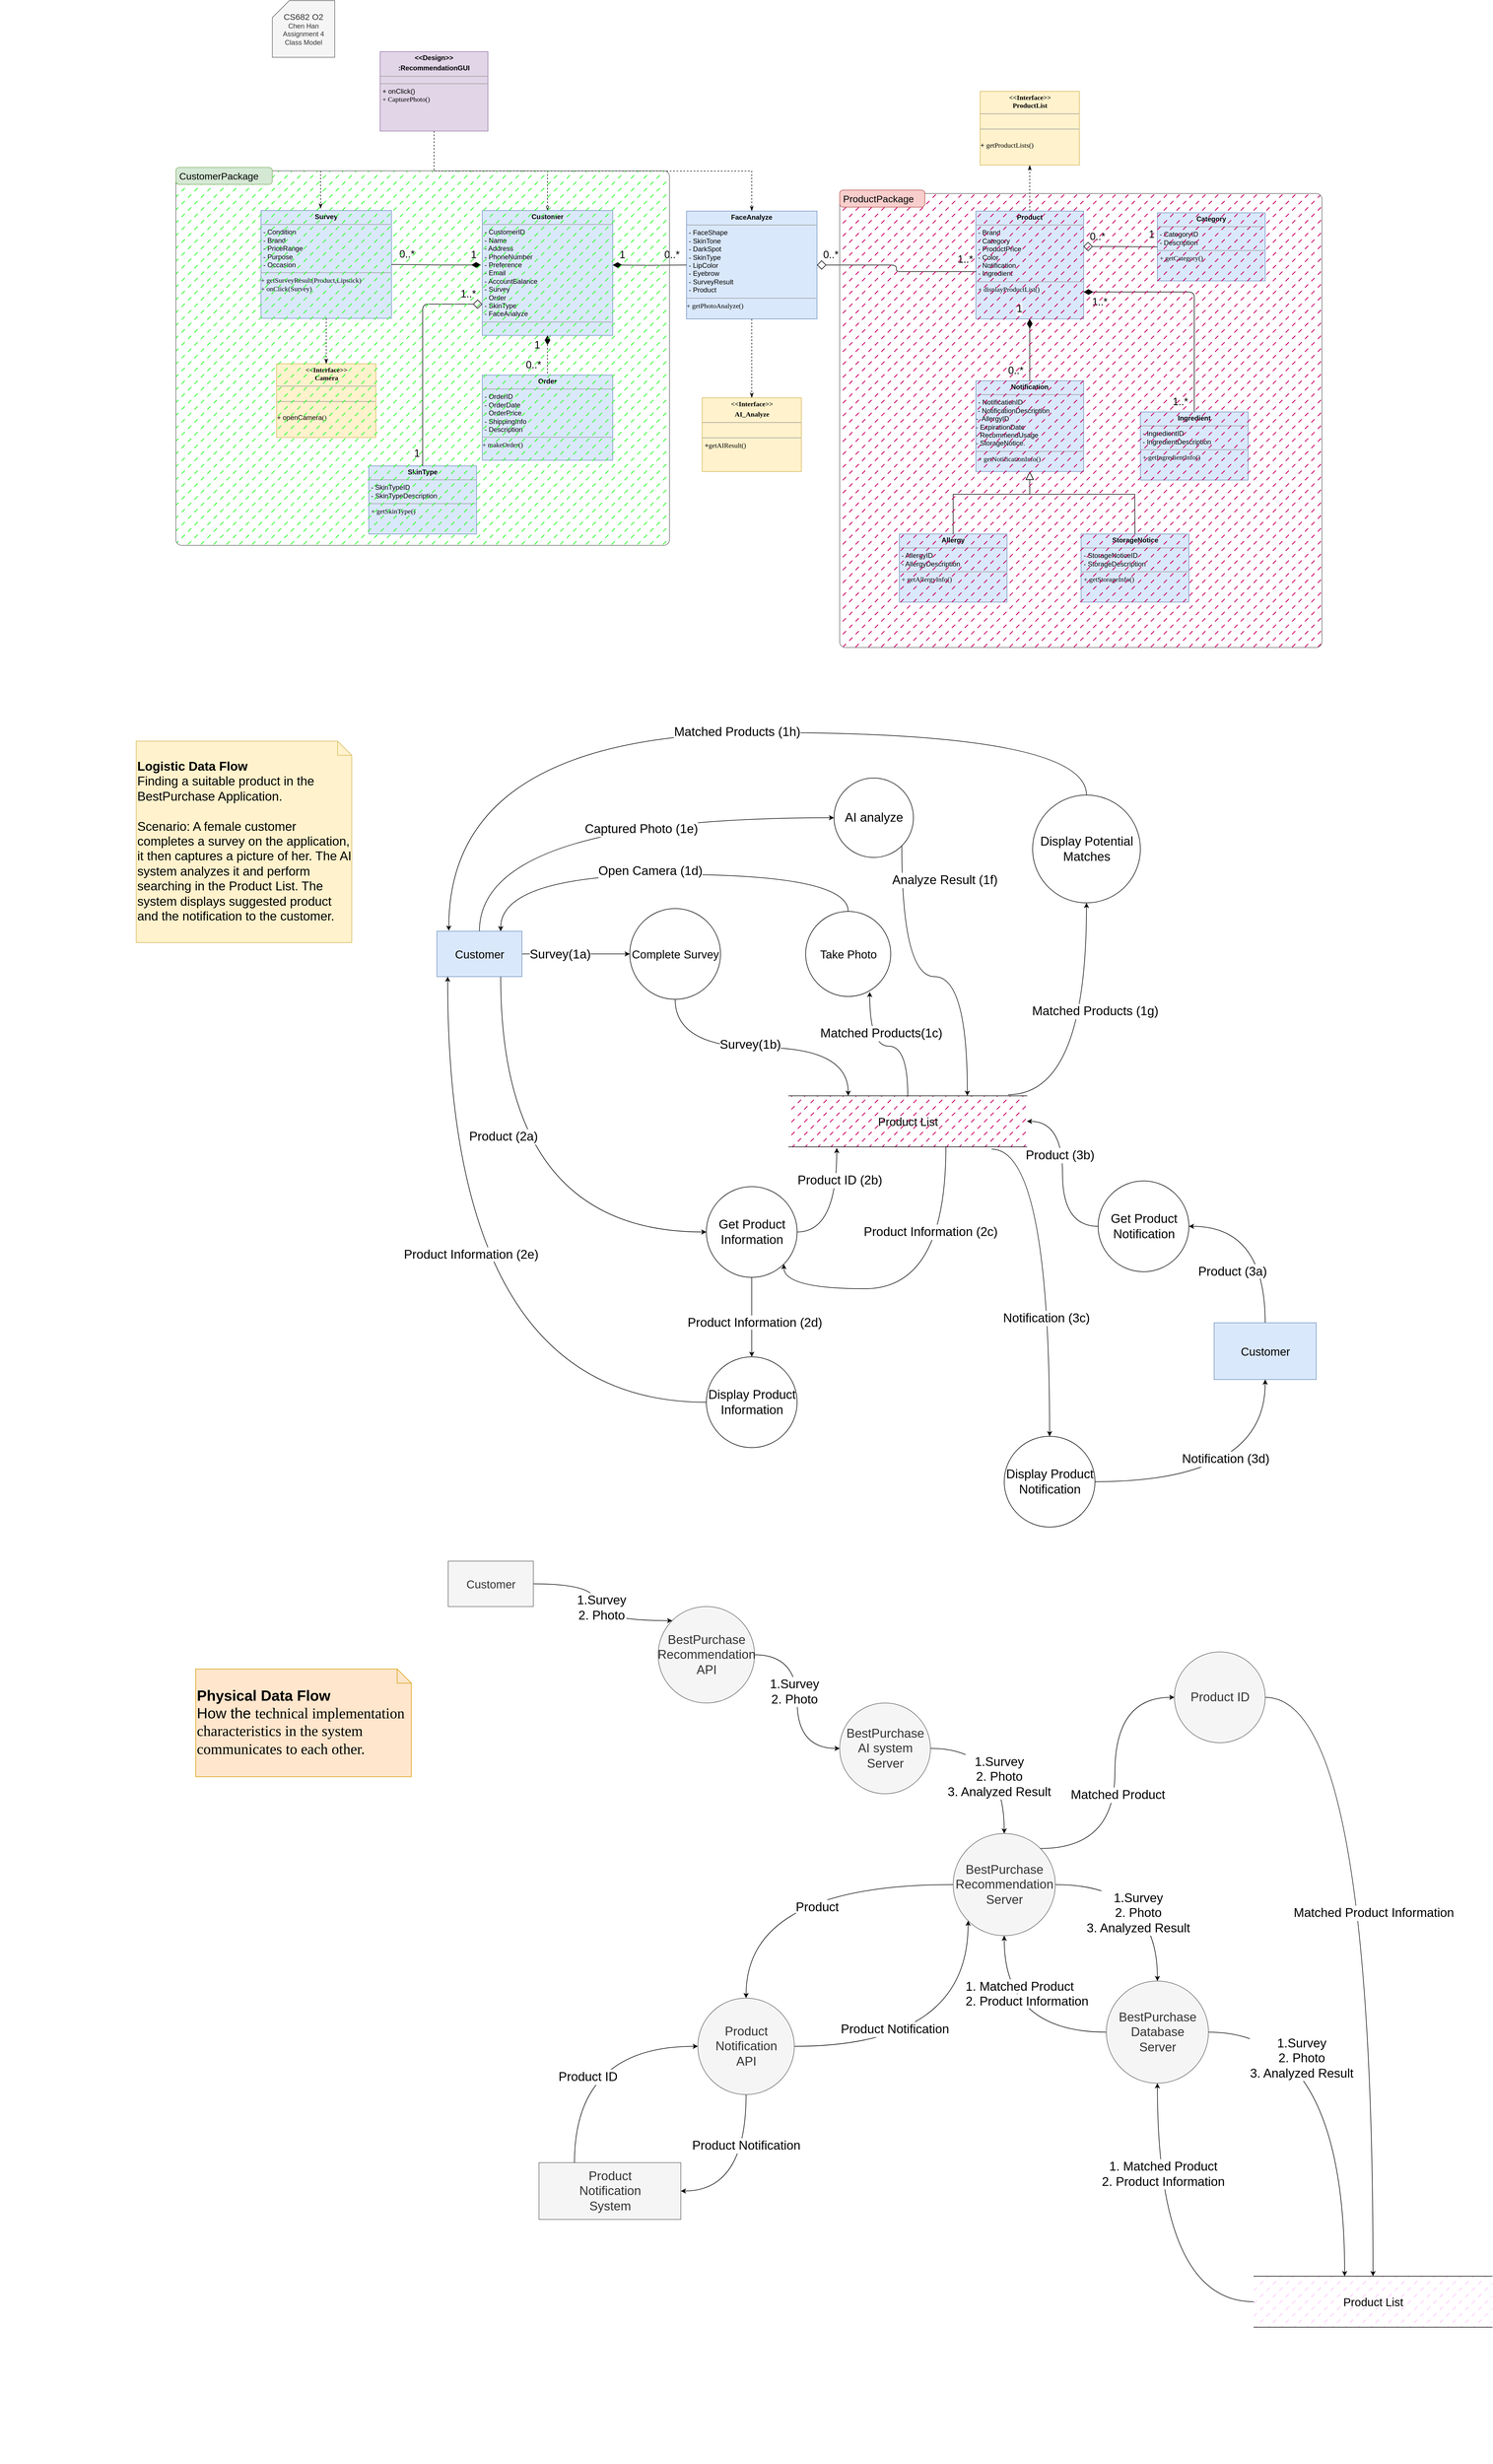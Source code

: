 <mxfile version="20.6.0" type="github">
  <diagram name="Page-1" id="13e1069c-82ec-6db2-03f1-153e76fe0fe0">
    <mxGraphModel dx="2053" dy="-53" grid="1" gridSize="10" guides="1" tooltips="1" connect="1" arrows="1" fold="1" page="1" pageScale="1" pageWidth="1100" pageHeight="850" math="0" shadow="0">
      <root>
        <mxCell id="0" />
        <mxCell id="1" parent="0" />
        <mxCell id="kNI0v0t7k7GR0xS2gEk9-157" style="edgeStyle=orthogonalEdgeStyle;orthogonalLoop=1;jettySize=auto;html=1;entryX=0.457;entryY=-0.018;entryDx=0;entryDy=0;entryPerimeter=0;fontFamily=Helvetica;fontSize=11;startArrow=none;startFill=0;endArrow=classicThin;endFill=1;dashed=1;rounded=0;" parent="1" source="kNI0v0t7k7GR0xS2gEk9-138" target="kNI0v0t7k7GR0xS2gEk9-145" edge="1">
          <mxGeometry relative="1" as="geometry" />
        </mxCell>
        <mxCell id="kNI0v0t7k7GR0xS2gEk9-159" style="edgeStyle=orthogonalEdgeStyle;orthogonalLoop=1;jettySize=auto;html=1;entryX=0.5;entryY=0;entryDx=0;entryDy=0;dashed=1;fontFamily=Helvetica;fontSize=11;startArrow=none;startFill=0;endArrow=classicThin;endFill=1;rounded=0;exitX=0.5;exitY=1;exitDx=0;exitDy=0;" parent="1" source="kNI0v0t7k7GR0xS2gEk9-138" target="kNI0v0t7k7GR0xS2gEk9-154" edge="1">
          <mxGeometry relative="1" as="geometry" />
        </mxCell>
        <mxCell id="5tz5ZhoiL6qwF5Wk2m4U-25" style="edgeStyle=orthogonalEdgeStyle;rounded=0;orthogonalLoop=1;jettySize=auto;html=1;entryX=0.5;entryY=0;entryDx=0;entryDy=0;fontSize=17;startArrow=none;startFill=0;endArrow=openThin;endFill=0;dashed=1;" parent="1" source="kNI0v0t7k7GR0xS2gEk9-138" target="5tz5ZhoiL6qwF5Wk2m4U-13" edge="1">
          <mxGeometry relative="1" as="geometry" />
        </mxCell>
        <mxCell id="kNI0v0t7k7GR0xS2gEk9-138" value="&lt;p style=&quot;text-align: center; margin: 4px 0px 0px;&quot;&gt;&lt;span style=&quot;font-weight: 700;&quot;&gt;&amp;lt;&amp;lt;Design&amp;gt;&amp;gt;&lt;/span&gt;&lt;/p&gt;&lt;p style=&quot;text-align: center; margin: 4px 0px 0px;&quot;&gt;&lt;span style=&quot;font-weight: 700; background-color: initial;&quot;&gt;:RecommendationGUI&lt;/span&gt;&lt;/p&gt;&lt;hr size=&quot;1&quot;&gt;&lt;p&gt;&lt;/p&gt;&lt;p&gt;&lt;/p&gt;&lt;hr size=&quot;1&quot;&gt;&lt;p style=&quot;margin:0px;margin-left:4px;&quot;&gt;+&amp;nbsp;onClick()&lt;br&gt;&lt;/p&gt;&lt;p style=&quot;margin:0px;margin-left:4px;&quot;&gt;&lt;span style=&quot;font-family: Verdana; text-align: center;&quot;&gt;+ CapturePhoto()&lt;/span&gt;&lt;br&gt;&lt;/p&gt;&lt;div style=&quot;padding: 0px; margin: 0px;&quot;&gt;&lt;br style=&quot;padding: 0px; margin: 0px;&quot;&gt;&lt;/div&gt;" style="verticalAlign=top;align=left;overflow=fill;fontSize=12;fontFamily=Helvetica;html=1;rounded=0;fillStyle=solid;strokeColor=#9673a6;fillColor=#e1d5e7;" parent="1" vertex="1">
          <mxGeometry x="2300" y="2340" width="190" height="140" as="geometry" />
        </mxCell>
        <mxCell id="kNI0v0t7k7GR0xS2gEk9-161" style="edgeStyle=orthogonalEdgeStyle;rounded=0;orthogonalLoop=1;jettySize=auto;html=1;entryX=0.5;entryY=1;entryDx=0;entryDy=0;dashed=1;fontFamily=Helvetica;fontSize=11;startArrow=none;startFill=0;endArrow=classicThin;endFill=1;exitX=0.5;exitY=0;exitDx=0;exitDy=0;" parent="1" source="kNI0v0t7k7GR0xS2gEk9-144" target="kNI0v0t7k7GR0xS2gEk9-155" edge="1">
          <mxGeometry relative="1" as="geometry" />
        </mxCell>
        <mxCell id="kNI0v0t7k7GR0xS2gEk9-144" value="&lt;p style=&quot;margin:0px;margin-top:4px;text-align:center;&quot;&gt;&lt;span style=&quot;font-weight: 700;&quot;&gt;Product&lt;/span&gt;&lt;br&gt;&lt;/p&gt;&lt;hr size=&quot;1&quot;&gt;&lt;p style=&quot;margin:0px;margin-left:4px;&quot;&gt;&lt;span style=&quot;background-color: initial;&quot;&gt;- Brand&amp;nbsp;&lt;/span&gt;&lt;br&gt;&lt;/p&gt;&lt;p style=&quot;margin:0px;margin-left:4px;&quot;&gt;- Category&lt;br style=&quot;padding: 0px; margin: 0px;&quot;&gt;- ProductPrice&lt;br style=&quot;padding: 0px; margin: 0px;&quot;&gt;- Color&lt;/p&gt;&lt;p style=&quot;margin:0px;margin-left:4px;&quot;&gt;- Notification&lt;/p&gt;&lt;p style=&quot;margin:0px;margin-left:4px;&quot;&gt;- Ingredient&lt;/p&gt;&lt;hr size=&quot;1&quot;&gt;&lt;p style=&quot;margin:0px;margin-left:4px;&quot;&gt;&lt;span style=&quot;font-family: Verdana; text-align: center;&quot;&gt;+ displayProductList()&lt;/span&gt;&lt;br&gt;&lt;/p&gt;" style="verticalAlign=top;align=left;overflow=fill;fontSize=12;fontFamily=Helvetica;html=1;rounded=0;fillStyle=solid;strokeColor=#6c8ebf;fillColor=#dae8fc;" parent="1" vertex="1">
          <mxGeometry x="3350" y="2621" width="190" height="190" as="geometry" />
        </mxCell>
        <mxCell id="kNI0v0t7k7GR0xS2gEk9-145" value="&lt;p style=&quot;margin:0px;margin-top:4px;text-align:center;&quot;&gt;&lt;b&gt;Survey&lt;/b&gt;&lt;/p&gt;&lt;hr size=&quot;1&quot;&gt;&lt;p style=&quot;margin:0px;margin-left:4px;&quot;&gt;&lt;span style=&quot;background-color: initial;&quot;&gt;- Condition&lt;br&gt;&lt;/span&gt;&lt;/p&gt;&lt;p style=&quot;margin:0px;margin-left:4px;&quot;&gt;&lt;span style=&quot;background-color: initial;&quot;&gt;- Brand&lt;/span&gt;&lt;/p&gt;&lt;p style=&quot;margin:0px;margin-left:4px;&quot;&gt;&lt;span style=&quot;background-color: initial;&quot;&gt;- PriceRange&lt;/span&gt;&lt;/p&gt;&lt;p style=&quot;margin:0px;margin-left:4px;&quot;&gt;&lt;span style=&quot;background-color: initial;&quot;&gt;- Purpose&lt;/span&gt;&lt;/p&gt;&lt;p style=&quot;margin:0px;margin-left:4px;&quot;&gt;&lt;span style=&quot;background-color: initial;&quot;&gt;- Occasion&lt;/span&gt;&lt;/p&gt;&lt;hr size=&quot;1&quot;&gt;&lt;p style=&quot;margin:0px;margin-left:4px;&quot;&gt;&lt;/p&gt;&lt;span style=&quot;font-family: Verdana; text-align: center;&quot;&gt;+ getSurveyResult(Product,Lipstick)&lt;br&gt;+&amp;nbsp;&lt;/span&gt;&lt;span style=&quot;font-family: Verdana; text-align: center;&quot;&gt;onClick&lt;/span&gt;&lt;span style=&quot;font-family: Verdana; text-align: center;&quot;&gt;(Survey)&lt;/span&gt;&lt;span style=&quot;font-family: Verdana; text-align: center;&quot;&gt;&lt;br&gt;&lt;/span&gt;" style="verticalAlign=top;align=left;overflow=fill;fontSize=12;fontFamily=Helvetica;html=1;rounded=0;fillStyle=solid;strokeColor=#6c8ebf;fillColor=#dae8fc;" parent="1" vertex="1">
          <mxGeometry x="2090" y="2620" width="230" height="190" as="geometry" />
        </mxCell>
        <mxCell id="kNI0v0t7k7GR0xS2gEk9-160" style="edgeStyle=orthogonalEdgeStyle;rounded=0;orthogonalLoop=1;jettySize=auto;html=1;exitX=0.5;exitY=1;exitDx=0;exitDy=0;entryX=0.5;entryY=0;entryDx=0;entryDy=0;dashed=1;fontFamily=Helvetica;fontSize=11;startArrow=none;startFill=0;endArrow=classicThin;endFill=1;" parent="1" source="kNI0v0t7k7GR0xS2gEk9-154" target="kNI0v0t7k7GR0xS2gEk9-156" edge="1">
          <mxGeometry relative="1" as="geometry" />
        </mxCell>
        <mxCell id="kNI0v0t7k7GR0xS2gEk9-154" value="&lt;p style=&quot;margin:0px;margin-top:4px;text-align:center;&quot;&gt;&lt;b&gt;FaceAnalyze&lt;/b&gt;&lt;/p&gt;&lt;hr size=&quot;1&quot;&gt;&lt;p style=&quot;margin:0px;margin-left:4px;&quot;&gt;- FaceShape&lt;br style=&quot;padding: 0px; margin: 0px;&quot;&gt;- SkinTone&lt;br style=&quot;padding: 0px; margin: 0px;&quot;&gt;- DarkSpot&lt;br style=&quot;padding: 0px; margin: 0px;&quot;&gt;- SkinType&lt;br style=&quot;padding: 0px; margin: 0px;&quot;&gt;- LipColor&lt;br style=&quot;padding: 0px; margin: 0px;&quot;&gt;- Eyebrow&lt;br&gt;&lt;/p&gt;&lt;p style=&quot;margin:0px;margin-left:4px;&quot;&gt;- SurveyResult&lt;/p&gt;&lt;p style=&quot;margin:0px;margin-left:4px;&quot;&gt;- Product&lt;/p&gt;&lt;hr size=&quot;1&quot;&gt;&lt;p style=&quot;margin:0px;margin-left:4px;&quot;&gt;&lt;/p&gt;&lt;span style=&quot;font-family: Verdana; text-align: center;&quot;&gt;+&amp;nbsp;&lt;/span&gt;&lt;span style=&quot;font-family: Verdana; text-align: center;&quot;&gt;getPhotoAnalyze()&lt;/span&gt;" style="verticalAlign=top;align=left;overflow=fill;fontSize=12;fontFamily=Helvetica;html=1;rounded=0;fillStyle=solid;strokeColor=#6c8ebf;fillColor=#dae8fc;" parent="1" vertex="1">
          <mxGeometry x="2840" y="2621" width="230" height="190" as="geometry" />
        </mxCell>
        <mxCell id="kNI0v0t7k7GR0xS2gEk9-155" value="&lt;p style=&quot;margin:0px;margin-top:4px;text-align:center;&quot;&gt;&lt;b&gt;&lt;span style=&quot;font-family: Verdana;&quot;&gt;&amp;lt;&amp;lt;Interface&amp;gt;&amp;gt;&lt;/span&gt;&lt;br style=&quot;font-family: Verdana;&quot;&gt;&lt;span style=&quot;font-family: Verdana;&quot;&gt;ProductList&lt;/span&gt;&lt;br&gt;&lt;/b&gt;&lt;/p&gt;&lt;hr size=&quot;1&quot;&gt;&lt;p style=&quot;margin:0px;margin-left:4px;&quot;&gt;&lt;br&gt;&lt;/p&gt;&lt;hr size=&quot;1&quot;&gt;&lt;p style=&quot;margin:0px;margin-left:4px;&quot;&gt;&amp;nbsp;&lt;/p&gt;&lt;span style=&quot;text-align: center;&quot;&gt;&lt;div style=&quot;text-align: left;&quot;&gt;&lt;span style=&quot;background-color: initial;&quot;&gt;+&amp;nbsp;&lt;font face=&quot;Verdana&quot;&gt;getProductLists()&lt;/font&gt;&lt;/span&gt;&lt;/div&gt;&lt;/span&gt;" style="verticalAlign=top;align=left;overflow=fill;fontSize=12;fontFamily=Helvetica;html=1;rounded=0;fillStyle=solid;strokeColor=#d6b656;fillColor=#fff2cc;" parent="1" vertex="1">
          <mxGeometry x="3357.5" y="2410" width="175" height="130" as="geometry" />
        </mxCell>
        <mxCell id="kNI0v0t7k7GR0xS2gEk9-156" value="&lt;p style=&quot;margin:0px;margin-top:4px;text-align:center;&quot;&gt;&lt;b&gt;&lt;span style=&quot;font-family: Verdana; background-color: initial;&quot;&gt;&amp;lt;&amp;lt;Interface&amp;gt;&amp;gt;&lt;/span&gt;&lt;br&gt;&lt;/b&gt;&lt;/p&gt;&lt;p style=&quot;margin:0px;margin-top:4px;text-align:center;&quot;&gt;&lt;b&gt;&lt;font style=&quot;font-family: Verdana;&quot; face=&quot;Verdana&quot;&gt;AI_Analyze&lt;/font&gt;&lt;span style=&quot;font-family: Verdana;&quot;&gt;&lt;br&gt;&lt;/span&gt;&lt;/b&gt;&lt;/p&gt;&lt;hr size=&quot;1&quot;&gt;&lt;p style=&quot;margin:0px;margin-left:4px;&quot;&gt;&lt;br&gt;&lt;/p&gt;&lt;hr size=&quot;1&quot;&gt;&lt;p style=&quot;margin:0px;margin-left:4px;&quot;&gt;&lt;span style=&quot;background-color: initial;&quot;&gt;+&lt;/span&gt;&lt;font style=&quot;background-color: initial;&quot; face=&quot;Verdana&quot;&gt;getAIResult()&lt;/font&gt;&lt;br&gt;&lt;/p&gt;" style="verticalAlign=top;align=left;overflow=fill;fontSize=12;fontFamily=Helvetica;html=1;rounded=0;fillStyle=solid;strokeColor=#d6b656;fillColor=#fff2cc;" parent="1" vertex="1">
          <mxGeometry x="2867.5" y="2950" width="175" height="130" as="geometry" />
        </mxCell>
        <mxCell id="kNI0v0t7k7GR0xS2gEk9-176" value="&lt;font color=&quot;#ffffff&quot;&gt;t8&lt;/font&gt;" style="text;html=1;strokeColor=none;fillColor=none;align=center;verticalAlign=middle;whiteSpace=wrap;rounded=0;fillStyle=solid;fontFamily=Helvetica;fontSize=16;" parent="1" vertex="1">
          <mxGeometry x="1630" y="3340" width="60" height="30" as="geometry" />
        </mxCell>
        <mxCell id="meV7tn_NvdtixMvR8zqA-2" value="&lt;font style=&quot;font-size: 15px;&quot;&gt;CS682 O2&lt;br&gt;&lt;/font&gt;Chen Han&lt;br&gt;Assignment 4&lt;br&gt;Class Model" style="shape=card;whiteSpace=wrap;html=1;fillColor=#f5f5f5;fontColor=#333333;strokeColor=#666666;" parent="1" vertex="1">
          <mxGeometry x="2110" y="2250" width="110" height="100" as="geometry" />
        </mxCell>
        <mxCell id="5tz5ZhoiL6qwF5Wk2m4U-12" value="&lt;p style=&quot;margin:0px;margin-top:4px;text-align:center;&quot;&gt;&lt;b&gt;&lt;span style=&quot;font-family: Verdana;&quot;&gt;&amp;lt;&amp;lt;Interface&amp;gt;&amp;gt;&lt;/span&gt;&lt;br style=&quot;font-family: Verdana;&quot;&gt;&lt;span style=&quot;font-family: Verdana;&quot;&gt;Camera&lt;/span&gt;&lt;br&gt;&lt;/b&gt;&lt;/p&gt;&lt;hr size=&quot;1&quot;&gt;&lt;p style=&quot;margin:0px;margin-left:4px;&quot;&gt;&lt;br&gt;&lt;/p&gt;&lt;hr size=&quot;1&quot;&gt;&lt;p style=&quot;margin:0px;margin-left:4px;&quot;&gt;&amp;nbsp;&lt;/p&gt;&lt;span style=&quot;text-align: center;&quot;&gt;&lt;div style=&quot;text-align: left;&quot;&gt;&lt;span style=&quot;background-color: initial;&quot;&gt;+ openCamera&lt;font face=&quot;Verdana&quot;&gt;()&lt;/font&gt;&lt;/span&gt;&lt;/div&gt;&lt;/span&gt;" style="verticalAlign=top;align=left;overflow=fill;fontSize=12;fontFamily=Helvetica;html=1;rounded=0;fillStyle=solid;strokeColor=#d6b656;fillColor=#fff2cc;" parent="1" vertex="1">
          <mxGeometry x="2117.5" y="2890" width="175" height="130" as="geometry" />
        </mxCell>
        <mxCell id="5tz5ZhoiL6qwF5Wk2m4U-13" value="&lt;p style=&quot;margin:0px;margin-top:4px;text-align:center;&quot;&gt;&lt;b&gt;Customer&lt;/b&gt;&lt;/p&gt;&lt;hr size=&quot;1&quot;&gt;&lt;p style=&quot;margin:0px;margin-left:4px;&quot;&gt;- CustomerID&lt;br style=&quot;padding: 0px; margin: 0px;&quot;&gt;- Name&lt;br style=&quot;padding: 0px; margin: 0px;&quot;&gt;- Address&lt;br style=&quot;padding: 0px; margin: 0px;&quot;&gt;- PhoneNumber&lt;br style=&quot;padding: 0px; margin: 0px;&quot;&gt;- Preference&lt;br style=&quot;padding: 0px; margin: 0px;&quot;&gt;- Email&lt;/p&gt;&lt;p style=&quot;margin:0px;margin-left:4px;&quot;&gt;- AccountBalance&lt;/p&gt;&lt;p style=&quot;margin:0px;margin-left:4px;&quot;&gt;- Survey&lt;/p&gt;&lt;p style=&quot;margin:0px;margin-left:4px;&quot;&gt;- Order&lt;/p&gt;&lt;p style=&quot;margin:0px;margin-left:4px;&quot;&gt;- SkinType&lt;/p&gt;&lt;p style=&quot;margin:0px;margin-left:4px;&quot;&gt;- FaceAnalyze&lt;/p&gt;&lt;hr size=&quot;1&quot;&gt;&lt;p style=&quot;margin:0px;margin-left:4px;&quot;&gt;&lt;/p&gt;" style="verticalAlign=top;align=left;overflow=fill;fontSize=12;fontFamily=Helvetica;html=1;rounded=0;fillStyle=solid;strokeColor=#6c8ebf;fillColor=#dae8fc;" parent="1" vertex="1">
          <mxGeometry x="2480" y="2620" width="230" height="220" as="geometry" />
        </mxCell>
        <mxCell id="5tz5ZhoiL6qwF5Wk2m4U-14" value="&lt;p style=&quot;margin:0px;margin-top:4px;text-align:center;&quot;&gt;&lt;b&gt;Order&lt;/b&gt;&lt;/p&gt;&lt;hr size=&quot;1&quot;&gt;&lt;p style=&quot;margin:0px;margin-left:4px;&quot;&gt;- OrderID&lt;br style=&quot;padding: 0px; margin: 0px;&quot;&gt;- OrderDate&lt;br style=&quot;padding: 0px; margin: 0px;&quot;&gt;- OrderPrice&lt;br style=&quot;padding: 0px; margin: 0px;&quot;&gt;- ShippingInfo&lt;br style=&quot;padding: 0px; margin: 0px;&quot;&gt;- Description&lt;br&gt;&lt;/p&gt;&lt;hr size=&quot;1&quot;&gt;&lt;p style=&quot;margin:0px;margin-left:4px;&quot;&gt;&lt;/p&gt;&lt;span style=&quot;font-family: Verdana; text-align: center;&quot;&gt;+ makeOrder&lt;/span&gt;&lt;span style=&quot;font-family: Verdana; text-align: center;&quot;&gt;()&lt;/span&gt;" style="verticalAlign=top;align=left;overflow=fill;fontSize=12;fontFamily=Helvetica;html=1;rounded=0;fillStyle=solid;strokeColor=#6c8ebf;fillColor=#dae8fc;" parent="1" vertex="1">
          <mxGeometry x="2480" y="2910" width="230" height="150" as="geometry" />
        </mxCell>
        <mxCell id="5tz5ZhoiL6qwF5Wk2m4U-15" style="edgeStyle=orthogonalEdgeStyle;rounded=0;orthogonalLoop=1;jettySize=auto;html=1;entryX=0.5;entryY=0;entryDx=0;entryDy=0;dashed=1;fontFamily=Helvetica;fontSize=11;startArrow=none;startFill=0;endArrow=classicThin;endFill=1;exitX=0.5;exitY=1;exitDx=0;exitDy=0;" parent="1" source="kNI0v0t7k7GR0xS2gEk9-145" target="5tz5ZhoiL6qwF5Wk2m4U-12" edge="1">
          <mxGeometry relative="1" as="geometry">
            <mxPoint x="1845" y="2820" as="sourcePoint" />
            <mxPoint x="1845" y="2900" as="targetPoint" />
          </mxGeometry>
        </mxCell>
        <mxCell id="5tz5ZhoiL6qwF5Wk2m4U-27" value="&lt;p style=&quot;margin:0px;margin-top:4px;text-align:center;&quot;&gt;&lt;b&gt;Category&lt;/b&gt;&lt;/p&gt;&lt;hr size=&quot;1&quot;&gt;&lt;p style=&quot;margin:0px;margin-left:4px;&quot;&gt;&lt;span style=&quot;background-color: initial;&quot;&gt;- CategoryID&lt;/span&gt;&lt;br&gt;&lt;/p&gt;&lt;p style=&quot;margin:0px;margin-left:4px;&quot;&gt;- Description&lt;/p&gt;&lt;hr size=&quot;1&quot;&gt;&lt;p style=&quot;margin:0px;margin-left:4px;&quot;&gt;&lt;span style=&quot;font-family: Verdana; text-align: center;&quot;&gt;+ getCategory()&lt;/span&gt;&lt;br&gt;&lt;/p&gt;" style="verticalAlign=top;align=left;overflow=fill;fontSize=12;fontFamily=Helvetica;html=1;rounded=0;fillStyle=solid;strokeColor=#6c8ebf;fillColor=#dae8fc;" parent="1" vertex="1">
          <mxGeometry x="3670" y="2624" width="190" height="120" as="geometry" />
        </mxCell>
        <mxCell id="5tz5ZhoiL6qwF5Wk2m4U-29" value="&lt;p style=&quot;margin:0px;margin-top:4px;text-align:center;&quot;&gt;&lt;b&gt;SkinType&lt;/b&gt;&lt;/p&gt;&lt;hr size=&quot;1&quot;&gt;&lt;p style=&quot;margin:0px;margin-left:4px;&quot;&gt;&lt;span style=&quot;background-color: initial;&quot;&gt;- SkinTypeID&lt;/span&gt;&lt;br&gt;&lt;/p&gt;&lt;p style=&quot;margin:0px;margin-left:4px;&quot;&gt;- SkinTypeDescription&lt;/p&gt;&lt;hr size=&quot;1&quot;&gt;&lt;p style=&quot;margin:0px;margin-left:4px;&quot;&gt;&lt;span style=&quot;font-family: Verdana; text-align: center;&quot;&gt;+ getSkinType()&lt;/span&gt;&lt;br&gt;&lt;/p&gt;" style="verticalAlign=top;align=left;overflow=fill;fontSize=12;fontFamily=Helvetica;html=1;rounded=0;fillStyle=solid;strokeColor=#6c8ebf;fillColor=#dae8fc;" parent="1" vertex="1">
          <mxGeometry x="2280" y="3070" width="190" height="120" as="geometry" />
        </mxCell>
        <mxCell id="5tz5ZhoiL6qwF5Wk2m4U-30" value="&lt;p style=&quot;margin:0px;margin-top:4px;text-align:center;&quot;&gt;&lt;b&gt;Ingredient&lt;/b&gt;&lt;/p&gt;&lt;hr size=&quot;1&quot;&gt;&lt;p style=&quot;margin:0px;margin-left:4px;&quot;&gt;&lt;span style=&quot;background-color: initial;&quot;&gt;- IngredientID&lt;/span&gt;&lt;br&gt;&lt;/p&gt;&lt;p style=&quot;margin:0px;margin-left:4px;&quot;&gt;- IngredientDescription&lt;/p&gt;&lt;hr size=&quot;1&quot;&gt;&lt;p style=&quot;margin:0px;margin-left:4px;&quot;&gt;&lt;span style=&quot;font-family: Verdana; text-align: center;&quot;&gt;+ getIngredientInfo()&lt;/span&gt;&lt;br&gt;&lt;/p&gt;" style="verticalAlign=top;align=left;overflow=fill;fontSize=12;fontFamily=Helvetica;html=1;rounded=0;fillStyle=solid;strokeColor=#6c8ebf;fillColor=#dae8fc;" parent="1" vertex="1">
          <mxGeometry x="3640" y="2975" width="190" height="120" as="geometry" />
        </mxCell>
        <mxCell id="5tz5ZhoiL6qwF5Wk2m4U-31" value="&lt;p style=&quot;margin:0px;margin-top:4px;text-align:center;&quot;&gt;&lt;b&gt;Allergy&lt;/b&gt;&lt;/p&gt;&lt;hr size=&quot;1&quot;&gt;&lt;p style=&quot;margin:0px;margin-left:4px;&quot;&gt;&lt;span style=&quot;background-color: initial;&quot;&gt;- AllergyID&lt;/span&gt;&lt;br&gt;&lt;/p&gt;&lt;p style=&quot;margin:0px;margin-left:4px;&quot;&gt;- AllergyDescription&lt;/p&gt;&lt;hr size=&quot;1&quot;&gt;&lt;p style=&quot;margin:0px;margin-left:4px;&quot;&gt;&lt;span style=&quot;font-family: Verdana; text-align: center;&quot;&gt;+ getAllergyInfo()&lt;/span&gt;&lt;br&gt;&lt;/p&gt;" style="verticalAlign=top;align=left;overflow=fill;fontSize=12;fontFamily=Helvetica;html=1;rounded=0;fillStyle=solid;strokeColor=#6c8ebf;fillColor=#dae8fc;" parent="1" vertex="1">
          <mxGeometry x="3215" y="3190" width="190" height="120" as="geometry" />
        </mxCell>
        <mxCell id="5tz5ZhoiL6qwF5Wk2m4U-32" value="&lt;p style=&quot;margin:0px;margin-top:4px;text-align:center;&quot;&gt;&lt;b&gt;Notification&lt;/b&gt;&lt;/p&gt;&lt;hr size=&quot;1&quot;&gt;&lt;p style=&quot;margin:0px;margin-left:4px;&quot;&gt;&lt;span style=&quot;background-color: initial;&quot;&gt;- NotificationID&lt;/span&gt;&lt;/p&gt;&amp;nbsp;- Notification&lt;span style=&quot;background-color: initial;&quot;&gt;Description&lt;br&gt;&lt;/span&gt;-&amp;nbsp; AllergyID&lt;br&gt;- ExpirationDate&lt;br&gt;- RecommendUsage&lt;br&gt;- StorageNotice.&lt;br&gt;&lt;hr size=&quot;1&quot;&gt;&lt;p style=&quot;margin:0px;margin-left:4px;&quot;&gt;&lt;span style=&quot;font-family: Verdana; text-align: center;&quot;&gt;+ getNotificationInfo()&lt;/span&gt;&lt;br&gt;&lt;/p&gt;" style="verticalAlign=top;align=left;overflow=fill;fontSize=12;fontFamily=Helvetica;html=1;rounded=0;fillStyle=solid;strokeColor=#6c8ebf;fillColor=#dae8fc;" parent="1" vertex="1">
          <mxGeometry x="3350" y="2920" width="190" height="160" as="geometry" />
        </mxCell>
        <mxCell id="5tz5ZhoiL6qwF5Wk2m4U-41" value="" style="endArrow=none;html=1;endSize=12;startArrow=diamondThin;startSize=14;startFill=1;edgeStyle=orthogonalEdgeStyle;rounded=1;fontSize=18;exitX=-0.01;exitY=0.436;exitDx=0;exitDy=0;entryX=1;entryY=0.5;entryDx=0;entryDy=0;endFill=0;exitPerimeter=0;" parent="1" source="5tz5ZhoiL6qwF5Wk2m4U-13" target="kNI0v0t7k7GR0xS2gEk9-145" edge="1">
          <mxGeometry relative="1" as="geometry">
            <mxPoint x="1970" y="3000" as="sourcePoint" />
            <mxPoint x="2130" y="3000" as="targetPoint" />
          </mxGeometry>
        </mxCell>
        <mxCell id="5tz5ZhoiL6qwF5Wk2m4U-42" value="1" style="edgeLabel;resizable=0;html=1;align=left;verticalAlign=top;strokeColor=default;fontSize=18;fillColor=default;" parent="5tz5ZhoiL6qwF5Wk2m4U-41" connectable="0" vertex="1">
          <mxGeometry x="-1" relative="1" as="geometry">
            <mxPoint x="-20" y="-35" as="offset" />
          </mxGeometry>
        </mxCell>
        <mxCell id="5tz5ZhoiL6qwF5Wk2m4U-43" value="0..*" style="edgeLabel;resizable=0;html=1;align=right;verticalAlign=top;strokeColor=default;fontSize=18;fillColor=default;" parent="5tz5ZhoiL6qwF5Wk2m4U-41" connectable="0" vertex="1">
          <mxGeometry x="1" relative="1" as="geometry">
            <mxPoint x="41" y="-35" as="offset" />
          </mxGeometry>
        </mxCell>
        <mxCell id="5tz5ZhoiL6qwF5Wk2m4U-45" value="" style="endArrow=none;html=1;endSize=12;startArrow=diamondThin;startSize=14;startFill=1;edgeStyle=orthogonalEdgeStyle;rounded=1;fontSize=18;entryX=0;entryY=0.5;entryDx=0;entryDy=0;endFill=0;" parent="1" target="kNI0v0t7k7GR0xS2gEk9-154" edge="1">
          <mxGeometry relative="1" as="geometry">
            <mxPoint x="2710" y="2716" as="sourcePoint" />
            <mxPoint x="2330" y="2725" as="targetPoint" />
          </mxGeometry>
        </mxCell>
        <mxCell id="5tz5ZhoiL6qwF5Wk2m4U-46" value="1" style="edgeLabel;resizable=0;html=1;align=left;verticalAlign=top;strokeColor=default;fontSize=18;fillColor=default;" parent="5tz5ZhoiL6qwF5Wk2m4U-45" connectable="0" vertex="1">
          <mxGeometry x="-1" relative="1" as="geometry">
            <mxPoint x="10" y="-35" as="offset" />
          </mxGeometry>
        </mxCell>
        <mxCell id="5tz5ZhoiL6qwF5Wk2m4U-47" value="0..*" style="edgeLabel;resizable=0;html=1;align=right;verticalAlign=top;strokeColor=default;fontSize=18;fillColor=default;" parent="5tz5ZhoiL6qwF5Wk2m4U-45" connectable="0" vertex="1">
          <mxGeometry x="1" relative="1" as="geometry">
            <mxPoint x="-11" y="-35" as="offset" />
          </mxGeometry>
        </mxCell>
        <mxCell id="5tz5ZhoiL6qwF5Wk2m4U-48" value="" style="endArrow=none;html=1;endSize=12;startArrow=diamond;startSize=14;startFill=0;edgeStyle=orthogonalEdgeStyle;rounded=1;fontSize=18;exitX=0;exitY=0.75;exitDx=0;exitDy=0;entryX=0.5;entryY=0;entryDx=0;entryDy=0;endFill=0;" parent="1" source="5tz5ZhoiL6qwF5Wk2m4U-13" target="5tz5ZhoiL6qwF5Wk2m4U-29" edge="1">
          <mxGeometry relative="1" as="geometry">
            <mxPoint x="2490" y="2700" as="sourcePoint" />
            <mxPoint x="2330" y="2725" as="targetPoint" />
          </mxGeometry>
        </mxCell>
        <mxCell id="5tz5ZhoiL6qwF5Wk2m4U-49" value="1..*" style="edgeLabel;resizable=0;html=1;align=left;verticalAlign=top;strokeColor=default;fontSize=18;fillColor=default;" parent="5tz5ZhoiL6qwF5Wk2m4U-48" connectable="0" vertex="1">
          <mxGeometry x="-1" relative="1" as="geometry">
            <mxPoint x="-40" y="-35" as="offset" />
          </mxGeometry>
        </mxCell>
        <mxCell id="5tz5ZhoiL6qwF5Wk2m4U-50" value="1" style="edgeLabel;resizable=0;html=1;align=right;verticalAlign=top;strokeColor=default;fontSize=18;fillColor=default;" parent="5tz5ZhoiL6qwF5Wk2m4U-48" connectable="0" vertex="1">
          <mxGeometry x="1" relative="1" as="geometry">
            <mxPoint x="-5" y="-39" as="offset" />
          </mxGeometry>
        </mxCell>
        <mxCell id="5tz5ZhoiL6qwF5Wk2m4U-51" value="" style="endArrow=none;html=1;endSize=12;startArrow=diamond;startSize=14;startFill=0;edgeStyle=orthogonalEdgeStyle;rounded=1;fontSize=18;exitX=1;exitY=0.5;exitDx=0;exitDy=0;entryX=0.004;entryY=0.561;entryDx=0;entryDy=0;endFill=0;entryPerimeter=0;" parent="1" source="kNI0v0t7k7GR0xS2gEk9-154" target="kNI0v0t7k7GR0xS2gEk9-144" edge="1">
          <mxGeometry relative="1" as="geometry">
            <mxPoint x="2490" y="2755" as="sourcePoint" />
            <mxPoint x="2405" y="3080" as="targetPoint" />
          </mxGeometry>
        </mxCell>
        <mxCell id="5tz5ZhoiL6qwF5Wk2m4U-52" value="0..*" style="edgeLabel;resizable=0;html=1;align=left;verticalAlign=top;strokeColor=default;fontSize=18;fillColor=default;" parent="5tz5ZhoiL6qwF5Wk2m4U-51" connectable="0" vertex="1">
          <mxGeometry x="-1" relative="1" as="geometry">
            <mxPoint x="9" y="-35" as="offset" />
          </mxGeometry>
        </mxCell>
        <mxCell id="5tz5ZhoiL6qwF5Wk2m4U-53" value="1..*" style="edgeLabel;resizable=0;html=1;align=right;verticalAlign=top;strokeColor=default;fontSize=18;fillColor=default;" parent="5tz5ZhoiL6qwF5Wk2m4U-51" connectable="0" vertex="1">
          <mxGeometry x="1" relative="1" as="geometry">
            <mxPoint x="-5" y="-39" as="offset" />
          </mxGeometry>
        </mxCell>
        <mxCell id="5tz5ZhoiL6qwF5Wk2m4U-54" value="" style="endArrow=none;html=1;endSize=12;startArrow=diamond;startSize=14;startFill=0;edgeStyle=orthogonalEdgeStyle;rounded=1;fontSize=18;exitX=0.998;exitY=0.329;exitDx=0;exitDy=0;entryX=0;entryY=0.5;entryDx=0;entryDy=0;endFill=0;exitPerimeter=0;" parent="1" source="kNI0v0t7k7GR0xS2gEk9-144" target="5tz5ZhoiL6qwF5Wk2m4U-27" edge="1">
          <mxGeometry relative="1" as="geometry">
            <mxPoint x="3150" y="2725" as="sourcePoint" />
            <mxPoint x="3285" y="2715" as="targetPoint" />
          </mxGeometry>
        </mxCell>
        <mxCell id="5tz5ZhoiL6qwF5Wk2m4U-55" value="0..*" style="edgeLabel;resizable=0;html=1;align=left;verticalAlign=top;strokeColor=default;fontSize=18;fillColor=default;" parent="5tz5ZhoiL6qwF5Wk2m4U-54" connectable="0" vertex="1">
          <mxGeometry x="-1" relative="1" as="geometry">
            <mxPoint x="9" y="-35" as="offset" />
          </mxGeometry>
        </mxCell>
        <mxCell id="5tz5ZhoiL6qwF5Wk2m4U-56" value="1" style="edgeLabel;resizable=0;html=1;align=right;verticalAlign=top;strokeColor=default;fontSize=18;fillColor=default;" parent="5tz5ZhoiL6qwF5Wk2m4U-54" connectable="0" vertex="1">
          <mxGeometry x="1" relative="1" as="geometry">
            <mxPoint x="-5" y="-39" as="offset" />
          </mxGeometry>
        </mxCell>
        <mxCell id="5tz5ZhoiL6qwF5Wk2m4U-60" value="" style="endArrow=none;html=1;endSize=12;startArrow=diamondThin;startSize=14;startFill=1;edgeStyle=orthogonalEdgeStyle;rounded=1;fontSize=18;exitX=0.5;exitY=1;exitDx=0;exitDy=0;entryX=0.5;entryY=0;entryDx=0;entryDy=0;endFill=0;" parent="1" source="kNI0v0t7k7GR0xS2gEk9-144" target="5tz5ZhoiL6qwF5Wk2m4U-32" edge="1">
          <mxGeometry relative="1" as="geometry">
            <mxPoint x="2720" y="2700" as="sourcePoint" />
            <mxPoint x="2920" y="2725" as="targetPoint" />
          </mxGeometry>
        </mxCell>
        <mxCell id="5tz5ZhoiL6qwF5Wk2m4U-61" value="1" style="edgeLabel;resizable=0;html=1;align=left;verticalAlign=top;strokeColor=default;fontSize=18;fillColor=default;" parent="5tz5ZhoiL6qwF5Wk2m4U-60" connectable="0" vertex="1">
          <mxGeometry x="-1" relative="1" as="geometry">
            <mxPoint x="-25" y="-35" as="offset" />
          </mxGeometry>
        </mxCell>
        <mxCell id="5tz5ZhoiL6qwF5Wk2m4U-62" value="0..*" style="edgeLabel;resizable=0;html=1;align=right;verticalAlign=top;strokeColor=default;fontSize=18;fillColor=default;" parent="5tz5ZhoiL6qwF5Wk2m4U-60" connectable="0" vertex="1">
          <mxGeometry x="1" relative="1" as="geometry">
            <mxPoint x="-11" y="-35" as="offset" />
          </mxGeometry>
        </mxCell>
        <mxCell id="5tz5ZhoiL6qwF5Wk2m4U-63" value="" style="endArrow=none;html=1;endSize=12;startArrow=diamondThin;startSize=14;startFill=1;edgeStyle=orthogonalEdgeStyle;rounded=1;fontSize=18;exitX=1;exitY=0.75;exitDx=0;exitDy=0;endFill=0;" parent="1" source="kNI0v0t7k7GR0xS2gEk9-144" target="5tz5ZhoiL6qwF5Wk2m4U-30" edge="1">
          <mxGeometry relative="1" as="geometry">
            <mxPoint x="3285" y="2762.5" as="sourcePoint" />
            <mxPoint x="3255" y="3150" as="targetPoint" />
          </mxGeometry>
        </mxCell>
        <mxCell id="5tz5ZhoiL6qwF5Wk2m4U-64" value="1..*" style="edgeLabel;resizable=0;html=1;align=left;verticalAlign=top;strokeColor=default;fontSize=18;fillColor=default;" parent="5tz5ZhoiL6qwF5Wk2m4U-63" connectable="0" vertex="1">
          <mxGeometry x="-1" relative="1" as="geometry">
            <mxPoint x="13" as="offset" />
          </mxGeometry>
        </mxCell>
        <mxCell id="5tz5ZhoiL6qwF5Wk2m4U-65" value="1..*" style="edgeLabel;resizable=0;html=1;align=right;verticalAlign=top;strokeColor=default;fontSize=18;fillColor=default;" parent="5tz5ZhoiL6qwF5Wk2m4U-63" connectable="0" vertex="1">
          <mxGeometry x="1" relative="1" as="geometry">
            <mxPoint x="-11" y="-35" as="offset" />
          </mxGeometry>
        </mxCell>
        <mxCell id="5tz5ZhoiL6qwF5Wk2m4U-66" value="" style="endArrow=none;html=1;endSize=12;startArrow=diamondThin;startSize=14;startFill=1;edgeStyle=orthogonalEdgeStyle;rounded=1;dashed=1;fontSize=18;exitX=0.5;exitY=1;exitDx=0;exitDy=0;entryX=0.5;entryY=0;entryDx=0;entryDy=0;endFill=0;" parent="1" source="5tz5ZhoiL6qwF5Wk2m4U-13" target="5tz5ZhoiL6qwF5Wk2m4U-14" edge="1">
          <mxGeometry relative="1" as="geometry">
            <mxPoint x="2720" y="2740" as="sourcePoint" />
            <mxPoint x="2920" y="2725" as="targetPoint" />
          </mxGeometry>
        </mxCell>
        <mxCell id="5tz5ZhoiL6qwF5Wk2m4U-67" value="1" style="edgeLabel;resizable=0;html=1;align=left;verticalAlign=top;strokeColor=default;fontSize=18;fillColor=default;" parent="5tz5ZhoiL6qwF5Wk2m4U-66" connectable="0" vertex="1">
          <mxGeometry x="-1" relative="1" as="geometry">
            <mxPoint x="-25" as="offset" />
          </mxGeometry>
        </mxCell>
        <mxCell id="5tz5ZhoiL6qwF5Wk2m4U-68" value="0..*" style="edgeLabel;resizable=0;html=1;align=right;verticalAlign=top;strokeColor=default;fontSize=18;fillColor=default;" parent="5tz5ZhoiL6qwF5Wk2m4U-66" connectable="0" vertex="1">
          <mxGeometry x="1" relative="1" as="geometry">
            <mxPoint x="-11" y="-35" as="offset" />
          </mxGeometry>
        </mxCell>
        <mxCell id="5tz5ZhoiL6qwF5Wk2m4U-69" value="000" style="text;align=center;fontStyle=1;verticalAlign=middle;spacingLeft=3;spacingRight=3;strokeColor=none;rotatable=0;points=[[0,0.5],[1,0.5]];portConstraint=eastwest;fontSize=18;fillColor=default;fontColor=#FFFFFF;" parent="1" vertex="1">
          <mxGeometry x="2240" y="3600" width="80" height="26" as="geometry" />
        </mxCell>
        <mxCell id="5tz5ZhoiL6qwF5Wk2m4U-72" value="" style="endArrow=block;endFill=0;endSize=12;html=1;fontSize=18;fontColor=#FFFFFF;exitX=0.5;exitY=0;exitDx=0;exitDy=0;rounded=0;entryX=0.5;entryY=1;entryDx=0;entryDy=0;" parent="1" source="5tz5ZhoiL6qwF5Wk2m4U-31" edge="1" target="5tz5ZhoiL6qwF5Wk2m4U-32">
          <mxGeometry width="160" relative="1" as="geometry">
            <mxPoint x="3600" y="2950" as="sourcePoint" />
            <mxPoint x="3170" y="3060" as="targetPoint" />
            <Array as="points">
              <mxPoint x="3310" y="3120" />
              <mxPoint x="3445" y="3120" />
            </Array>
          </mxGeometry>
        </mxCell>
        <mxCell id="5tz5ZhoiL6qwF5Wk2m4U-74" value="&lt;p style=&quot;margin:0px;margin-top:4px;text-align:center;&quot;&gt;&lt;b&gt;StorageNotice&lt;/b&gt;&lt;/p&gt;&lt;hr size=&quot;1&quot;&gt;&lt;p style=&quot;margin:0px;margin-left:4px;&quot;&gt;&lt;span style=&quot;background-color: initial;&quot;&gt;- StorageNoticeID&lt;/span&gt;&lt;/p&gt;&lt;p style=&quot;margin:0px;margin-left:4px;&quot;&gt;&lt;span style=&quot;background-color: initial;&quot;&gt;- StorageDescription&lt;/span&gt;&lt;/p&gt;&lt;hr size=&quot;1&quot;&gt;&lt;p style=&quot;margin:0px;margin-left:4px;&quot;&gt;&lt;span style=&quot;font-family: Verdana; text-align: center;&quot;&gt;+ getStorageInfo()&lt;/span&gt;&lt;br&gt;&lt;/p&gt;" style="verticalAlign=top;align=left;overflow=fill;fontSize=12;fontFamily=Helvetica;html=1;rounded=0;fillStyle=solid;strokeColor=#6c8ebf;fillColor=#dae8fc;" parent="1" vertex="1">
          <mxGeometry x="3535.5" y="3190" width="190" height="120" as="geometry" />
        </mxCell>
        <mxCell id="5tz5ZhoiL6qwF5Wk2m4U-75" value="" style="endArrow=block;endFill=0;endSize=12;html=1;fontSize=18;fontColor=#FFFFFF;exitX=0.5;exitY=0;exitDx=0;exitDy=0;rounded=0;entryX=0.5;entryY=1;entryDx=0;entryDy=0;" parent="1" source="5tz5ZhoiL6qwF5Wk2m4U-74" edge="1" target="5tz5ZhoiL6qwF5Wk2m4U-32">
          <mxGeometry width="160" relative="1" as="geometry">
            <mxPoint x="3045" y="3170" as="sourcePoint" />
            <mxPoint x="3170" y="3060" as="targetPoint" />
            <Array as="points">
              <mxPoint x="3630" y="3120" />
              <mxPoint x="3445" y="3120" />
            </Array>
          </mxGeometry>
        </mxCell>
        <mxCell id="ZvMLKBT_PyKlyKGR0UZF-5" value="" style="shape=mxgraph.mockup.containers.marginRect;rectMarginTop=10;strokeColor=#666666;strokeWidth=1;dashed=0;rounded=1;arcSize=5;recursiveResize=0;labelBackgroundColor=none;sketch=0;fillStyle=dashed;fontColor=#A680B8;fillColor=#33FF33;gradientColor=none;" vertex="1" parent="1">
          <mxGeometry x="1940" y="2540" width="870" height="670" as="geometry" />
        </mxCell>
        <mxCell id="ZvMLKBT_PyKlyKGR0UZF-6" value="CustomerPackage" style="shape=rect;strokeColor=#82b366;fillColor=#d5e8d4;strokeWidth=1;dashed=0;rounded=1;arcSize=20;fontSize=17;spacing=2;spacingTop=-2;align=left;autosize=1;spacingLeft=4;resizeWidth=0;resizeHeight=0;perimeter=none;labelBackgroundColor=none;sketch=0;fillStyle=auto;labelBorderColor=none;" vertex="1" parent="ZvMLKBT_PyKlyKGR0UZF-5">
          <mxGeometry y="4" width="170" height="30" as="geometry" />
        </mxCell>
        <mxCell id="ZvMLKBT_PyKlyKGR0UZF-8" value="" style="shape=mxgraph.mockup.containers.marginRect;rectMarginTop=10;strokeColor=#666666;strokeWidth=1;dashed=0;rounded=1;arcSize=5;recursiveResize=0;labelBackgroundColor=none;sketch=0;fillStyle=dashed;fontColor=#A680B8;fillColor=#CC0066;gradientColor=none;" vertex="1" parent="1">
          <mxGeometry x="3110" y="2580" width="850" height="810" as="geometry" />
        </mxCell>
        <mxCell id="ZvMLKBT_PyKlyKGR0UZF-9" value="ProductPackage" style="shape=rect;strokeColor=#b85450;fillColor=#f8cecc;strokeWidth=1;dashed=0;rounded=1;arcSize=20;fontSize=17;spacing=2;spacingTop=-2;align=left;autosize=1;spacingLeft=4;resizeWidth=0;resizeHeight=0;perimeter=none;labelBackgroundColor=none;sketch=0;fillStyle=auto;labelBorderColor=none;" vertex="1" parent="ZvMLKBT_PyKlyKGR0UZF-8">
          <mxGeometry y="4" width="150" height="30" as="geometry" />
        </mxCell>
        <mxCell id="ZvMLKBT_PyKlyKGR0UZF-25" style="edgeStyle=orthogonalEdgeStyle;curved=1;orthogonalLoop=1;jettySize=auto;html=1;entryX=0.753;entryY=0.947;entryDx=0;entryDy=0;fontSize=22;fontColor=#000000;exitX=0.5;exitY=0;exitDx=0;exitDy=0;entryPerimeter=0;" edge="1" parent="1" source="ZvMLKBT_PyKlyKGR0UZF-10" target="ZvMLKBT_PyKlyKGR0UZF-20">
          <mxGeometry relative="1" as="geometry" />
        </mxCell>
        <mxCell id="ZvMLKBT_PyKlyKGR0UZF-26" value="Matched Products(1c)" style="edgeLabel;html=1;align=center;verticalAlign=middle;resizable=0;points=[];fontSize=22;fontColor=#000000;" vertex="1" connectable="0" parent="ZvMLKBT_PyKlyKGR0UZF-25">
          <mxGeometry x="0.1" y="68" relative="1" as="geometry">
            <mxPoint x="3" y="-91" as="offset" />
          </mxGeometry>
        </mxCell>
        <mxCell id="ZvMLKBT_PyKlyKGR0UZF-39" style="edgeStyle=orthogonalEdgeStyle;curved=1;orthogonalLoop=1;jettySize=auto;html=1;entryX=0.5;entryY=1;entryDx=0;entryDy=0;fontSize=22;fontColor=#000000;exitX=0.921;exitY=-0.022;exitDx=0;exitDy=0;exitPerimeter=0;" edge="1" parent="1" source="ZvMLKBT_PyKlyKGR0UZF-10" target="ZvMLKBT_PyKlyKGR0UZF-36">
          <mxGeometry relative="1" as="geometry" />
        </mxCell>
        <mxCell id="ZvMLKBT_PyKlyKGR0UZF-40" value="Matched Products (1g)" style="edgeLabel;html=1;align=center;verticalAlign=middle;resizable=0;points=[];fontSize=22;fontColor=#000000;" vertex="1" connectable="0" parent="ZvMLKBT_PyKlyKGR0UZF-39">
          <mxGeometry x="0.134" y="10" relative="1" as="geometry">
            <mxPoint x="25" y="-15" as="offset" />
          </mxGeometry>
        </mxCell>
        <mxCell id="ZvMLKBT_PyKlyKGR0UZF-66" style="edgeStyle=orthogonalEdgeStyle;curved=1;orthogonalLoop=1;jettySize=auto;html=1;fontSize=22;fontColor=#000000;exitX=0.852;exitY=1.044;exitDx=0;exitDy=0;exitPerimeter=0;" edge="1" parent="1" source="ZvMLKBT_PyKlyKGR0UZF-10" target="ZvMLKBT_PyKlyKGR0UZF-65">
          <mxGeometry relative="1" as="geometry">
            <Array as="points">
              <mxPoint x="3480" y="4274" />
            </Array>
          </mxGeometry>
        </mxCell>
        <mxCell id="ZvMLKBT_PyKlyKGR0UZF-67" value="Notification (3c)" style="edgeLabel;html=1;align=center;verticalAlign=middle;resizable=0;points=[];fontSize=22;fontColor=#000000;" vertex="1" connectable="0" parent="ZvMLKBT_PyKlyKGR0UZF-66">
          <mxGeometry x="0.316" y="-6" relative="1" as="geometry">
            <mxPoint as="offset" />
          </mxGeometry>
        </mxCell>
        <mxCell id="ZvMLKBT_PyKlyKGR0UZF-10" value="&lt;font style=&quot;font-size: 20px;&quot;&gt;Product List&lt;/font&gt;" style="html=1;dashed=0;whitespace=wrap;shape=partialRectangle;right=0;left=0;labelBackgroundColor=none;labelBorderColor=none;sketch=0;fillStyle=dashed;fontColor=#000000;fillColor=#CC0066;gradientColor=none;" vertex="1" parent="1">
          <mxGeometry x="3020" y="4180" width="420" height="90" as="geometry" />
        </mxCell>
        <mxCell id="ZvMLKBT_PyKlyKGR0UZF-15" style="edgeStyle=orthogonalEdgeStyle;rounded=0;orthogonalLoop=1;jettySize=auto;html=1;fontSize=20;fontColor=#000000;" edge="1" parent="1" source="ZvMLKBT_PyKlyKGR0UZF-11" target="ZvMLKBT_PyKlyKGR0UZF-16">
          <mxGeometry relative="1" as="geometry">
            <mxPoint x="2890" y="3940" as="targetPoint" />
          </mxGeometry>
        </mxCell>
        <mxCell id="ZvMLKBT_PyKlyKGR0UZF-19" value="Survey(1a)" style="edgeLabel;html=1;align=center;verticalAlign=middle;resizable=0;points=[];fontSize=22;fontColor=#000000;" vertex="1" connectable="0" parent="ZvMLKBT_PyKlyKGR0UZF-15">
          <mxGeometry x="-0.285" y="-1" relative="1" as="geometry">
            <mxPoint x="-1" as="offset" />
          </mxGeometry>
        </mxCell>
        <mxCell id="ZvMLKBT_PyKlyKGR0UZF-32" style="edgeStyle=orthogonalEdgeStyle;curved=1;orthogonalLoop=1;jettySize=auto;html=1;exitX=0.5;exitY=0;exitDx=0;exitDy=0;fontSize=22;fontColor=#000000;entryX=0;entryY=0.5;entryDx=0;entryDy=0;" edge="1" parent="1" source="ZvMLKBT_PyKlyKGR0UZF-11" target="ZvMLKBT_PyKlyKGR0UZF-34">
          <mxGeometry relative="1" as="geometry">
            <mxPoint x="3010" y="3630" as="targetPoint" />
          </mxGeometry>
        </mxCell>
        <mxCell id="ZvMLKBT_PyKlyKGR0UZF-35" value="Captured Photo (1e)" style="edgeLabel;html=1;align=center;verticalAlign=middle;resizable=0;points=[];fontSize=22;fontColor=#000000;" vertex="1" connectable="0" parent="ZvMLKBT_PyKlyKGR0UZF-32">
          <mxGeometry x="0.056" y="-20" relative="1" as="geometry">
            <mxPoint x="49" as="offset" />
          </mxGeometry>
        </mxCell>
        <mxCell id="ZvMLKBT_PyKlyKGR0UZF-44" style="edgeStyle=orthogonalEdgeStyle;curved=1;orthogonalLoop=1;jettySize=auto;html=1;entryX=0;entryY=0.5;entryDx=0;entryDy=0;fontSize=22;fontColor=#000000;exitX=0.75;exitY=1;exitDx=0;exitDy=0;" edge="1" parent="1" source="ZvMLKBT_PyKlyKGR0UZF-11" target="ZvMLKBT_PyKlyKGR0UZF-43">
          <mxGeometry relative="1" as="geometry" />
        </mxCell>
        <mxCell id="ZvMLKBT_PyKlyKGR0UZF-45" value="Product (2a)" style="edgeLabel;html=1;align=center;verticalAlign=middle;resizable=0;points=[];fontSize=22;fontColor=#000000;" vertex="1" connectable="0" parent="ZvMLKBT_PyKlyKGR0UZF-44">
          <mxGeometry x="-0.307" y="4" relative="1" as="geometry">
            <mxPoint as="offset" />
          </mxGeometry>
        </mxCell>
        <mxCell id="ZvMLKBT_PyKlyKGR0UZF-11" value="Customer" style="html=1;dashed=0;whitespace=wrap;labelBackgroundColor=none;labelBorderColor=none;sketch=0;fillStyle=auto;fontSize=20;fillColor=#dae8fc;strokeColor=#6c8ebf;" vertex="1" parent="1">
          <mxGeometry x="2400" y="3890" width="150" height="80" as="geometry" />
        </mxCell>
        <mxCell id="ZvMLKBT_PyKlyKGR0UZF-23" style="edgeStyle=orthogonalEdgeStyle;orthogonalLoop=1;jettySize=auto;html=1;exitX=0.5;exitY=1;exitDx=0;exitDy=0;entryX=0.25;entryY=0;entryDx=0;entryDy=0;fontSize=22;fontColor=#000000;curved=1;" edge="1" parent="1" source="ZvMLKBT_PyKlyKGR0UZF-16" target="ZvMLKBT_PyKlyKGR0UZF-10">
          <mxGeometry relative="1" as="geometry" />
        </mxCell>
        <mxCell id="ZvMLKBT_PyKlyKGR0UZF-24" value="Survey(1b)" style="edgeLabel;html=1;align=center;verticalAlign=middle;resizable=0;points=[];fontSize=22;fontColor=#000000;" vertex="1" connectable="0" parent="ZvMLKBT_PyKlyKGR0UZF-23">
          <mxGeometry x="-0.276" y="-52" relative="1" as="geometry">
            <mxPoint x="45" y="-57" as="offset" />
          </mxGeometry>
        </mxCell>
        <mxCell id="ZvMLKBT_PyKlyKGR0UZF-16" value="Complete Survey" style="shape=ellipse;html=1;dashed=0;whitespace=wrap;aspect=fixed;perimeter=ellipsePerimeter;labelBackgroundColor=none;labelBorderColor=none;sketch=0;fillStyle=auto;fontSize=20;fontColor=#000000;fillColor=#FFFFFF;gradientColor=none;" vertex="1" parent="1">
          <mxGeometry x="2740" y="3850" width="160" height="160" as="geometry" />
        </mxCell>
        <mxCell id="ZvMLKBT_PyKlyKGR0UZF-18" value="&lt;font style=&quot;font-size: 22px;&quot;&gt;&lt;b&gt;Logistic Data Flow&lt;br&gt;&lt;/b&gt;Finding a suitable product in the BestPurchase Application.&lt;br&gt;&lt;br&gt;Scenario: A female customer completes a survey on the application, it then captures a picture of her. The AI system analyzes it and perform searching in the Product List. The system displays suggested product and the notification to the customer.&amp;nbsp;&lt;/font&gt;" style="shape=note2;boundedLbl=1;whiteSpace=wrap;html=1;size=25;verticalAlign=top;align=left;labelBackgroundColor=none;labelBorderColor=none;sketch=0;fillStyle=auto;fontSize=20;fillColor=#fff2cc;strokeColor=#d6b656;" vertex="1" parent="1">
          <mxGeometry x="1870" y="3555" width="380" height="355" as="geometry" />
        </mxCell>
        <mxCell id="ZvMLKBT_PyKlyKGR0UZF-29" style="edgeStyle=orthogonalEdgeStyle;curved=1;orthogonalLoop=1;jettySize=auto;html=1;exitX=0.5;exitY=0;exitDx=0;exitDy=0;entryX=0.75;entryY=0;entryDx=0;entryDy=0;fontSize=22;fontColor=#000000;" edge="1" parent="1" source="ZvMLKBT_PyKlyKGR0UZF-20" target="ZvMLKBT_PyKlyKGR0UZF-11">
          <mxGeometry relative="1" as="geometry">
            <Array as="points">
              <mxPoint x="3125" y="3790" />
              <mxPoint x="2513" y="3790" />
            </Array>
          </mxGeometry>
        </mxCell>
        <mxCell id="ZvMLKBT_PyKlyKGR0UZF-30" value="Open Camera (1d)" style="edgeLabel;html=1;align=center;verticalAlign=middle;resizable=0;points=[];fontSize=22;fontColor=#000000;" vertex="1" connectable="0" parent="ZvMLKBT_PyKlyKGR0UZF-29">
          <mxGeometry x="0.062" y="-6" relative="1" as="geometry">
            <mxPoint x="-1" as="offset" />
          </mxGeometry>
        </mxCell>
        <mxCell id="ZvMLKBT_PyKlyKGR0UZF-20" value="Take Photo" style="shape=ellipse;html=1;dashed=0;whitespace=wrap;aspect=fixed;perimeter=ellipsePerimeter;labelBackgroundColor=none;labelBorderColor=none;sketch=0;fillStyle=auto;fontSize=20;fontColor=#000000;fillColor=#FFFFFF;gradientColor=none;" vertex="1" parent="1">
          <mxGeometry x="3050" y="3855" width="150" height="150" as="geometry" />
        </mxCell>
        <mxCell id="ZvMLKBT_PyKlyKGR0UZF-37" style="edgeStyle=orthogonalEdgeStyle;curved=1;orthogonalLoop=1;jettySize=auto;html=1;exitX=1;exitY=1;exitDx=0;exitDy=0;entryX=0.75;entryY=0;entryDx=0;entryDy=0;fontSize=22;fontColor=#000000;" edge="1" parent="1" source="ZvMLKBT_PyKlyKGR0UZF-34" target="ZvMLKBT_PyKlyKGR0UZF-10">
          <mxGeometry relative="1" as="geometry" />
        </mxCell>
        <mxCell id="ZvMLKBT_PyKlyKGR0UZF-38" value="Analyze Result (1f)" style="edgeLabel;html=1;align=center;verticalAlign=middle;resizable=0;points=[];fontSize=22;fontColor=#000000;" vertex="1" connectable="0" parent="ZvMLKBT_PyKlyKGR0UZF-37">
          <mxGeometry x="0.06" y="2" relative="1" as="geometry">
            <mxPoint x="11" y="-168" as="offset" />
          </mxGeometry>
        </mxCell>
        <mxCell id="ZvMLKBT_PyKlyKGR0UZF-34" value="AI analyze" style="shape=ellipse;html=1;dashed=0;whitespace=wrap;aspect=fixed;perimeter=ellipsePerimeter;labelBackgroundColor=none;labelBorderColor=none;sketch=0;fillStyle=auto;fontSize=22;fontColor=#000000;fillColor=#FFFFFF;gradientColor=none;" vertex="1" parent="1">
          <mxGeometry x="3100" y="3620" width="140" height="140" as="geometry" />
        </mxCell>
        <mxCell id="ZvMLKBT_PyKlyKGR0UZF-41" style="edgeStyle=orthogonalEdgeStyle;curved=1;orthogonalLoop=1;jettySize=auto;html=1;entryX=0.14;entryY=-0.012;entryDx=0;entryDy=0;entryPerimeter=0;fontSize=22;fontColor=#000000;exitX=0.5;exitY=0;exitDx=0;exitDy=0;" edge="1" parent="1" source="ZvMLKBT_PyKlyKGR0UZF-36" target="ZvMLKBT_PyKlyKGR0UZF-11">
          <mxGeometry relative="1" as="geometry">
            <Array as="points">
              <mxPoint x="3545" y="3540" />
              <mxPoint x="2421" y="3540" />
            </Array>
          </mxGeometry>
        </mxCell>
        <mxCell id="ZvMLKBT_PyKlyKGR0UZF-42" value="Matched Products (1h)" style="edgeLabel;html=1;align=center;verticalAlign=middle;resizable=0;points=[];fontSize=22;fontColor=#000000;" vertex="1" connectable="0" parent="ZvMLKBT_PyKlyKGR0UZF-41">
          <mxGeometry x="-0.083" y="-1" relative="1" as="geometry">
            <mxPoint as="offset" />
          </mxGeometry>
        </mxCell>
        <mxCell id="ZvMLKBT_PyKlyKGR0UZF-36" value="Display Potential &lt;br&gt;Matches" style="shape=ellipse;html=1;dashed=0;whitespace=wrap;aspect=fixed;perimeter=ellipsePerimeter;labelBackgroundColor=none;labelBorderColor=none;sketch=0;fillStyle=auto;fontSize=22;fontColor=#000000;fillColor=#FFFFFF;gradientColor=none;" vertex="1" parent="1">
          <mxGeometry x="3450" y="3650" width="190" height="190" as="geometry" />
        </mxCell>
        <mxCell id="ZvMLKBT_PyKlyKGR0UZF-46" style="edgeStyle=orthogonalEdgeStyle;curved=1;orthogonalLoop=1;jettySize=auto;html=1;exitX=1;exitY=0.5;exitDx=0;exitDy=0;entryX=0.202;entryY=1.022;entryDx=0;entryDy=0;entryPerimeter=0;fontSize=22;fontColor=#000000;" edge="1" parent="1" source="ZvMLKBT_PyKlyKGR0UZF-43" target="ZvMLKBT_PyKlyKGR0UZF-10">
          <mxGeometry relative="1" as="geometry" />
        </mxCell>
        <mxCell id="ZvMLKBT_PyKlyKGR0UZF-47" value="Product ID (2b)" style="edgeLabel;html=1;align=center;verticalAlign=middle;resizable=0;points=[];fontSize=22;fontColor=#000000;" vertex="1" connectable="0" parent="ZvMLKBT_PyKlyKGR0UZF-46">
          <mxGeometry x="-0.22" y="17" relative="1" as="geometry">
            <mxPoint x="22" y="-76" as="offset" />
          </mxGeometry>
        </mxCell>
        <mxCell id="ZvMLKBT_PyKlyKGR0UZF-53" value="" style="edgeStyle=orthogonalEdgeStyle;curved=1;orthogonalLoop=1;jettySize=auto;html=1;fontSize=22;fontColor=#000000;" edge="1" parent="1" source="ZvMLKBT_PyKlyKGR0UZF-43" target="ZvMLKBT_PyKlyKGR0UZF-52">
          <mxGeometry relative="1" as="geometry" />
        </mxCell>
        <mxCell id="ZvMLKBT_PyKlyKGR0UZF-43" value="Get Product &lt;br&gt;Information" style="shape=ellipse;html=1;dashed=0;whitespace=wrap;aspect=fixed;perimeter=ellipsePerimeter;labelBackgroundColor=none;labelBorderColor=none;sketch=0;fillStyle=auto;fontSize=22;fontColor=#000000;fillColor=#FFFFFF;gradientColor=none;" vertex="1" parent="1">
          <mxGeometry x="2875" y="4340" width="160" height="160" as="geometry" />
        </mxCell>
        <mxCell id="ZvMLKBT_PyKlyKGR0UZF-48" style="edgeStyle=orthogonalEdgeStyle;curved=1;orthogonalLoop=1;jettySize=auto;html=1;exitX=0.66;exitY=1;exitDx=0;exitDy=0;entryX=1;entryY=1;entryDx=0;entryDy=0;fontSize=22;fontColor=#000000;exitPerimeter=0;" edge="1" parent="1" source="ZvMLKBT_PyKlyKGR0UZF-10" target="ZvMLKBT_PyKlyKGR0UZF-43">
          <mxGeometry relative="1" as="geometry">
            <Array as="points">
              <mxPoint x="3297" y="4520" />
              <mxPoint x="3012" y="4520" />
            </Array>
          </mxGeometry>
        </mxCell>
        <mxCell id="ZvMLKBT_PyKlyKGR0UZF-49" value="Product Information (2c)" style="edgeLabel;html=1;align=center;verticalAlign=middle;resizable=0;points=[];fontSize=22;fontColor=#000000;" vertex="1" connectable="0" parent="ZvMLKBT_PyKlyKGR0UZF-48">
          <mxGeometry x="-0.227" y="-66" relative="1" as="geometry">
            <mxPoint x="39" y="-74" as="offset" />
          </mxGeometry>
        </mxCell>
        <mxCell id="ZvMLKBT_PyKlyKGR0UZF-55" style="edgeStyle=orthogonalEdgeStyle;curved=1;orthogonalLoop=1;jettySize=auto;html=1;entryX=0.127;entryY=1;entryDx=0;entryDy=0;entryPerimeter=0;fontSize=22;fontColor=#000000;" edge="1" parent="1" source="ZvMLKBT_PyKlyKGR0UZF-52" target="ZvMLKBT_PyKlyKGR0UZF-11">
          <mxGeometry relative="1" as="geometry" />
        </mxCell>
        <mxCell id="ZvMLKBT_PyKlyKGR0UZF-52" value="Display Product &lt;br&gt;Information" style="shape=ellipse;html=1;dashed=0;whitespace=wrap;aspect=fixed;perimeter=ellipsePerimeter;labelBackgroundColor=none;labelBorderColor=none;sketch=0;fillStyle=auto;fontSize=22;fontColor=#000000;fillColor=#FFFFFF;gradientColor=none;" vertex="1" parent="1">
          <mxGeometry x="2875" y="4640" width="160" height="160" as="geometry" />
        </mxCell>
        <mxCell id="ZvMLKBT_PyKlyKGR0UZF-54" value="&lt;span style=&quot;color: rgb(0, 0, 0); font-family: Helvetica; font-size: 22px; font-style: normal; font-variant-ligatures: normal; font-variant-caps: normal; font-weight: 400; letter-spacing: normal; orphans: 2; text-align: center; text-indent: 0px; text-transform: none; widows: 2; word-spacing: 0px; -webkit-text-stroke-width: 0px; background-color: rgb(255, 255, 255); text-decoration-thickness: initial; text-decoration-style: initial; text-decoration-color: initial; float: none; display: inline !important;&quot;&gt;Product Information (2d)&lt;/span&gt;" style="text;whiteSpace=wrap;html=1;fontSize=22;fontColor=#000000;" vertex="1" parent="1">
          <mxGeometry x="2840" y="4560" width="270" height="50" as="geometry" />
        </mxCell>
        <mxCell id="ZvMLKBT_PyKlyKGR0UZF-56" value="&lt;span style=&quot;color: rgb(0, 0, 0); font-family: Helvetica; font-size: 22px; font-style: normal; font-variant-ligatures: normal; font-variant-caps: normal; font-weight: 400; letter-spacing: normal; orphans: 2; text-align: center; text-indent: 0px; text-transform: none; widows: 2; word-spacing: 0px; -webkit-text-stroke-width: 0px; background-color: rgb(255, 255, 255); text-decoration-thickness: initial; text-decoration-style: initial; text-decoration-color: initial; float: none; display: inline !important;&quot;&gt;Product Information (2e)&lt;/span&gt;" style="text;whiteSpace=wrap;html=1;fontSize=22;fontColor=#000000;" vertex="1" parent="1">
          <mxGeometry x="2340" y="4440" width="270" height="50" as="geometry" />
        </mxCell>
        <mxCell id="ZvMLKBT_PyKlyKGR0UZF-59" style="edgeStyle=orthogonalEdgeStyle;curved=1;orthogonalLoop=1;jettySize=auto;html=1;exitX=0.5;exitY=0;exitDx=0;exitDy=0;entryX=1;entryY=0.5;entryDx=0;entryDy=0;fontSize=22;fontColor=#000000;" edge="1" parent="1" source="ZvMLKBT_PyKlyKGR0UZF-57" target="ZvMLKBT_PyKlyKGR0UZF-58">
          <mxGeometry relative="1" as="geometry" />
        </mxCell>
        <mxCell id="ZvMLKBT_PyKlyKGR0UZF-57" value="Customer" style="html=1;dashed=0;whitespace=wrap;labelBackgroundColor=none;labelBorderColor=none;sketch=0;fillStyle=auto;fontSize=20;fillColor=#dae8fc;strokeColor=#6c8ebf;" vertex="1" parent="1">
          <mxGeometry x="3770" y="4580" width="180" height="100" as="geometry" />
        </mxCell>
        <mxCell id="ZvMLKBT_PyKlyKGR0UZF-63" style="edgeStyle=orthogonalEdgeStyle;curved=1;orthogonalLoop=1;jettySize=auto;html=1;entryX=1;entryY=0.5;entryDx=0;entryDy=0;fontSize=22;fontColor=#000000;" edge="1" parent="1" source="ZvMLKBT_PyKlyKGR0UZF-58" target="ZvMLKBT_PyKlyKGR0UZF-10">
          <mxGeometry relative="1" as="geometry" />
        </mxCell>
        <mxCell id="ZvMLKBT_PyKlyKGR0UZF-64" value="Product (3b)" style="edgeLabel;html=1;align=center;verticalAlign=middle;resizable=0;points=[];fontSize=22;fontColor=#000000;" vertex="1" connectable="0" parent="ZvMLKBT_PyKlyKGR0UZF-63">
          <mxGeometry x="0.203" y="5" relative="1" as="geometry">
            <mxPoint y="-1" as="offset" />
          </mxGeometry>
        </mxCell>
        <mxCell id="ZvMLKBT_PyKlyKGR0UZF-58" value="Get Product &lt;br&gt;Notification" style="shape=ellipse;html=1;dashed=0;whitespace=wrap;aspect=fixed;perimeter=ellipsePerimeter;labelBackgroundColor=none;labelBorderColor=none;sketch=0;fillStyle=auto;fontSize=22;fontColor=#000000;fillColor=#FFFFFF;gradientColor=none;" vertex="1" parent="1">
          <mxGeometry x="3565.5" y="4330" width="160" height="160" as="geometry" />
        </mxCell>
        <mxCell id="ZvMLKBT_PyKlyKGR0UZF-61" value="&lt;span style=&quot;color: rgb(0, 0, 0); font-family: Helvetica; font-size: 22px; font-style: normal; font-variant-ligatures: normal; font-variant-caps: normal; font-weight: 400; letter-spacing: normal; orphans: 2; text-align: center; text-indent: 0px; text-transform: none; widows: 2; word-spacing: 0px; -webkit-text-stroke-width: 0px; background-color: rgb(255, 255, 255); text-decoration-thickness: initial; text-decoration-style: initial; text-decoration-color: initial; float: none; display: inline !important;&quot;&gt;Product (3a)&lt;/span&gt;" style="text;whiteSpace=wrap;html=1;fontSize=22;fontColor=#000000;" vertex="1" parent="1">
          <mxGeometry x="3740" y="4470" width="270" height="50" as="geometry" />
        </mxCell>
        <mxCell id="ZvMLKBT_PyKlyKGR0UZF-68" style="edgeStyle=orthogonalEdgeStyle;curved=1;orthogonalLoop=1;jettySize=auto;html=1;entryX=0.5;entryY=1;entryDx=0;entryDy=0;fontSize=22;fontColor=#000000;" edge="1" parent="1" source="ZvMLKBT_PyKlyKGR0UZF-65" target="ZvMLKBT_PyKlyKGR0UZF-57">
          <mxGeometry relative="1" as="geometry" />
        </mxCell>
        <mxCell id="ZvMLKBT_PyKlyKGR0UZF-65" value="Display Product &lt;br&gt;Notification" style="shape=ellipse;html=1;dashed=0;whitespace=wrap;aspect=fixed;perimeter=ellipsePerimeter;labelBackgroundColor=none;labelBorderColor=none;sketch=0;fillStyle=auto;fontSize=22;fontColor=#000000;fillColor=#FFFFFF;gradientColor=none;" vertex="1" parent="1">
          <mxGeometry x="3400" y="4780" width="160" height="160" as="geometry" />
        </mxCell>
        <mxCell id="ZvMLKBT_PyKlyKGR0UZF-70" value="Notification (3d)" style="edgeLabel;html=1;align=center;verticalAlign=middle;resizable=0;points=[];fontSize=22;fontColor=#000000;" vertex="1" connectable="0" parent="1">
          <mxGeometry x="3790" y="4820.0" as="geometry" />
        </mxCell>
        <mxCell id="ZvMLKBT_PyKlyKGR0UZF-75" value="1.Survey&lt;br&gt;2. Photo" style="edgeStyle=orthogonalEdgeStyle;curved=1;orthogonalLoop=1;jettySize=auto;html=1;entryX=0;entryY=0;entryDx=0;entryDy=0;fontSize=22;fontColor=#000000;" edge="1" parent="1" source="ZvMLKBT_PyKlyKGR0UZF-72" target="ZvMLKBT_PyKlyKGR0UZF-74">
          <mxGeometry x="-0.018" y="10" relative="1" as="geometry">
            <mxPoint as="offset" />
          </mxGeometry>
        </mxCell>
        <mxCell id="ZvMLKBT_PyKlyKGR0UZF-72" value="Customer" style="html=1;dashed=0;whitespace=wrap;labelBackgroundColor=none;labelBorderColor=none;sketch=0;fillStyle=auto;fontSize=20;fillColor=#f5f5f5;strokeColor=#666666;fontColor=#333333;" vertex="1" parent="1">
          <mxGeometry x="2420" y="5000" width="150" height="80" as="geometry" />
        </mxCell>
        <mxCell id="ZvMLKBT_PyKlyKGR0UZF-73" value="&lt;font style=&quot;font-size: 26px;&quot;&gt;&lt;b&gt;Physical Data Flow&lt;br&gt;&lt;/b&gt;How the&amp;nbsp;&lt;span style=&quot;font-family: Calibri;&quot;&gt;technical implementation characteristics in the system communicates to each other.&amp;nbsp;&lt;/span&gt;&lt;br&gt;&lt;/font&gt;" style="shape=note2;boundedLbl=1;whiteSpace=wrap;html=1;size=25;verticalAlign=top;align=left;labelBackgroundColor=none;labelBorderColor=none;sketch=0;fillStyle=auto;fontSize=20;fillColor=#ffe6cc;strokeColor=#d79b00;" vertex="1" parent="1">
          <mxGeometry x="1975" y="5190" width="380" height="190" as="geometry" />
        </mxCell>
        <mxCell id="ZvMLKBT_PyKlyKGR0UZF-77" style="edgeStyle=orthogonalEdgeStyle;curved=1;orthogonalLoop=1;jettySize=auto;html=1;fontSize=22;fontColor=#000000;" edge="1" parent="1" source="ZvMLKBT_PyKlyKGR0UZF-74" target="ZvMLKBT_PyKlyKGR0UZF-76">
          <mxGeometry relative="1" as="geometry" />
        </mxCell>
        <mxCell id="ZvMLKBT_PyKlyKGR0UZF-78" value="1.Survey&lt;br&gt;2. Photo" style="edgeLabel;html=1;align=center;verticalAlign=middle;resizable=0;points=[];fontSize=22;fontColor=#000000;" vertex="1" connectable="0" parent="ZvMLKBT_PyKlyKGR0UZF-77">
          <mxGeometry x="-0.239" y="-11" relative="1" as="geometry">
            <mxPoint x="6" y="20" as="offset" />
          </mxGeometry>
        </mxCell>
        <mxCell id="ZvMLKBT_PyKlyKGR0UZF-74" value="BestPurchase&lt;br&gt;Recommendation&lt;br&gt;API" style="shape=ellipse;html=1;dashed=0;whitespace=wrap;aspect=fixed;perimeter=ellipsePerimeter;labelBackgroundColor=none;labelBorderColor=none;sketch=0;fillStyle=auto;fontSize=22;fillColor=#f5f5f5;strokeColor=#666666;fontColor=#333333;" vertex="1" parent="1">
          <mxGeometry x="2790" y="5080" width="170" height="170" as="geometry" />
        </mxCell>
        <mxCell id="ZvMLKBT_PyKlyKGR0UZF-81" value="" style="edgeStyle=orthogonalEdgeStyle;curved=1;orthogonalLoop=1;jettySize=auto;html=1;fontSize=22;fontColor=#000000;exitX=0;exitY=0.5;exitDx=0;exitDy=0;" edge="1" parent="1" source="ZvMLKBT_PyKlyKGR0UZF-99" target="ZvMLKBT_PyKlyKGR0UZF-80">
          <mxGeometry relative="1" as="geometry" />
        </mxCell>
        <mxCell id="ZvMLKBT_PyKlyKGR0UZF-115" value="Product" style="edgeLabel;html=1;align=center;verticalAlign=middle;resizable=0;points=[];fontSize=22;fontColor=#000000;" vertex="1" connectable="0" parent="ZvMLKBT_PyKlyKGR0UZF-81">
          <mxGeometry x="-0.194" y="50" relative="1" as="geometry">
            <mxPoint x="-13" y="-10" as="offset" />
          </mxGeometry>
        </mxCell>
        <mxCell id="ZvMLKBT_PyKlyKGR0UZF-87" value="" style="edgeStyle=orthogonalEdgeStyle;curved=1;orthogonalLoop=1;jettySize=auto;html=1;fontSize=22;fontColor=#000000;exitX=1;exitY=0;exitDx=0;exitDy=0;entryX=0;entryY=0.5;entryDx=0;entryDy=0;" edge="1" parent="1" source="ZvMLKBT_PyKlyKGR0UZF-99" target="ZvMLKBT_PyKlyKGR0UZF-86">
          <mxGeometry relative="1" as="geometry" />
        </mxCell>
        <mxCell id="ZvMLKBT_PyKlyKGR0UZF-88" value="Matched Product" style="edgeLabel;html=1;align=center;verticalAlign=middle;resizable=0;points=[];fontSize=22;fontColor=#000000;" vertex="1" connectable="0" parent="ZvMLKBT_PyKlyKGR0UZF-87">
          <mxGeometry x="-0.08" y="39" relative="1" as="geometry">
            <mxPoint x="44" y="5" as="offset" />
          </mxGeometry>
        </mxCell>
        <mxCell id="ZvMLKBT_PyKlyKGR0UZF-102" style="edgeStyle=orthogonalEdgeStyle;curved=1;orthogonalLoop=1;jettySize=auto;html=1;entryX=0.5;entryY=0;entryDx=0;entryDy=0;fontSize=22;fontColor=#000000;" edge="1" parent="1" source="ZvMLKBT_PyKlyKGR0UZF-76" target="ZvMLKBT_PyKlyKGR0UZF-99">
          <mxGeometry relative="1" as="geometry" />
        </mxCell>
        <mxCell id="ZvMLKBT_PyKlyKGR0UZF-103" value="1.Survey&lt;br&gt;2. Photo&lt;br&gt;3. Analyzed Result" style="edgeLabel;html=1;align=center;verticalAlign=middle;resizable=0;points=[];fontSize=22;fontColor=#000000;" vertex="1" connectable="0" parent="ZvMLKBT_PyKlyKGR0UZF-102">
          <mxGeometry x="-0.139" y="-29" relative="1" as="geometry">
            <mxPoint y="21" as="offset" />
          </mxGeometry>
        </mxCell>
        <mxCell id="ZvMLKBT_PyKlyKGR0UZF-76" value="BestPurchase &lt;br&gt;AI system&lt;br&gt;Server" style="shape=ellipse;html=1;dashed=0;whitespace=wrap;aspect=fixed;perimeter=ellipsePerimeter;labelBackgroundColor=none;labelBorderColor=none;sketch=0;fillStyle=auto;fontSize=22;fillColor=#f5f5f5;strokeColor=#666666;fontColor=#333333;" vertex="1" parent="1">
          <mxGeometry x="3110" y="5250" width="160" height="160" as="geometry" />
        </mxCell>
        <mxCell id="ZvMLKBT_PyKlyKGR0UZF-84" value="" style="edgeStyle=orthogonalEdgeStyle;curved=1;orthogonalLoop=1;jettySize=auto;html=1;fontSize=22;fontColor=#000000;entryX=1;entryY=0.5;entryDx=0;entryDy=0;exitX=0.5;exitY=1;exitDx=0;exitDy=0;" edge="1" parent="1" source="ZvMLKBT_PyKlyKGR0UZF-80" target="ZvMLKBT_PyKlyKGR0UZF-85">
          <mxGeometry relative="1" as="geometry">
            <mxPoint x="2700" y="5795" as="targetPoint" />
          </mxGeometry>
        </mxCell>
        <mxCell id="ZvMLKBT_PyKlyKGR0UZF-92" value="Product Notification" style="edgeLabel;html=1;align=center;verticalAlign=middle;resizable=0;points=[];fontSize=22;fontColor=#000000;" vertex="1" connectable="0" parent="ZvMLKBT_PyKlyKGR0UZF-84">
          <mxGeometry x="0.029" y="-2" relative="1" as="geometry">
            <mxPoint x="2" y="-57" as="offset" />
          </mxGeometry>
        </mxCell>
        <mxCell id="ZvMLKBT_PyKlyKGR0UZF-113" style="edgeStyle=orthogonalEdgeStyle;curved=1;orthogonalLoop=1;jettySize=auto;html=1;entryX=0;entryY=1;entryDx=0;entryDy=0;fontSize=22;fontColor=#000000;" edge="1" parent="1" source="ZvMLKBT_PyKlyKGR0UZF-80" target="ZvMLKBT_PyKlyKGR0UZF-99">
          <mxGeometry relative="1" as="geometry" />
        </mxCell>
        <mxCell id="ZvMLKBT_PyKlyKGR0UZF-116" value="Product Notification" style="edgeLabel;html=1;align=center;verticalAlign=middle;resizable=0;points=[];fontSize=22;fontColor=#000000;" vertex="1" connectable="0" parent="ZvMLKBT_PyKlyKGR0UZF-113">
          <mxGeometry x="-0.33" y="30" relative="1" as="geometry">
            <mxPoint as="offset" />
          </mxGeometry>
        </mxCell>
        <mxCell id="ZvMLKBT_PyKlyKGR0UZF-80" value="Product&lt;br&gt;Notification&lt;br&gt;API" style="shape=ellipse;html=1;dashed=0;whitespace=wrap;aspect=fixed;perimeter=ellipsePerimeter;labelBackgroundColor=none;labelBorderColor=none;sketch=0;fillStyle=auto;fontSize=22;fillColor=#f5f5f5;strokeColor=#666666;fontColor=#333333;" vertex="1" parent="1">
          <mxGeometry x="2860" y="5770" width="170" height="170" as="geometry" />
        </mxCell>
        <mxCell id="ZvMLKBT_PyKlyKGR0UZF-93" style="edgeStyle=orthogonalEdgeStyle;curved=1;orthogonalLoop=1;jettySize=auto;html=1;exitX=0.25;exitY=0;exitDx=0;exitDy=0;entryX=0;entryY=0.5;entryDx=0;entryDy=0;fontSize=22;fontColor=#000000;" edge="1" parent="1" source="ZvMLKBT_PyKlyKGR0UZF-85" target="ZvMLKBT_PyKlyKGR0UZF-80">
          <mxGeometry relative="1" as="geometry" />
        </mxCell>
        <mxCell id="ZvMLKBT_PyKlyKGR0UZF-114" value="Product ID" style="edgeLabel;html=1;align=center;verticalAlign=middle;resizable=0;points=[];fontSize=22;fontColor=#000000;" vertex="1" connectable="0" parent="ZvMLKBT_PyKlyKGR0UZF-93">
          <mxGeometry x="-0.286" y="-22" relative="1" as="geometry">
            <mxPoint x="1" as="offset" />
          </mxGeometry>
        </mxCell>
        <mxCell id="ZvMLKBT_PyKlyKGR0UZF-85" value="Product&lt;br&gt;Notification&lt;br&gt;System" style="html=1;dashed=0;whitespace=wrap;labelBackgroundColor=none;labelBorderColor=none;sketch=0;fillStyle=auto;fontSize=22;fillColor=#f5f5f5;strokeColor=#666666;fontColor=#333333;" vertex="1" parent="1">
          <mxGeometry x="2580" y="6060" width="250" height="100" as="geometry" />
        </mxCell>
        <mxCell id="ZvMLKBT_PyKlyKGR0UZF-90" style="edgeStyle=orthogonalEdgeStyle;curved=1;orthogonalLoop=1;jettySize=auto;html=1;fontSize=22;fontColor=#000000;exitX=1;exitY=0.5;exitDx=0;exitDy=0;" edge="1" parent="1" source="ZvMLKBT_PyKlyKGR0UZF-86" target="ZvMLKBT_PyKlyKGR0UZF-89">
          <mxGeometry relative="1" as="geometry" />
        </mxCell>
        <mxCell id="ZvMLKBT_PyKlyKGR0UZF-91" value="Matched Product&amp;nbsp;&lt;span style=&quot;&quot;&gt;Information&lt;/span&gt;" style="edgeLabel;html=1;align=center;verticalAlign=middle;resizable=0;points=[];fontSize=22;fontColor=#000000;" vertex="1" connectable="0" parent="ZvMLKBT_PyKlyKGR0UZF-90">
          <mxGeometry x="-0.058" y="1" relative="1" as="geometry">
            <mxPoint as="offset" />
          </mxGeometry>
        </mxCell>
        <mxCell id="ZvMLKBT_PyKlyKGR0UZF-86" value="Product ID" style="shape=ellipse;html=1;dashed=0;whitespace=wrap;aspect=fixed;perimeter=ellipsePerimeter;labelBackgroundColor=none;labelBorderColor=none;sketch=0;fillStyle=auto;fontSize=22;fontColor=#333333;fillColor=#f5f5f5;strokeColor=#666666;" vertex="1" parent="1">
          <mxGeometry x="3700" y="5160" width="160" height="160" as="geometry" />
        </mxCell>
        <mxCell id="ZvMLKBT_PyKlyKGR0UZF-109" style="edgeStyle=orthogonalEdgeStyle;curved=1;orthogonalLoop=1;jettySize=auto;html=1;entryX=0.5;entryY=1;entryDx=0;entryDy=0;fontSize=22;fontColor=#000000;" edge="1" parent="1" source="ZvMLKBT_PyKlyKGR0UZF-89" target="ZvMLKBT_PyKlyKGR0UZF-104">
          <mxGeometry relative="1" as="geometry" />
        </mxCell>
        <mxCell id="ZvMLKBT_PyKlyKGR0UZF-89" value="&lt;font style=&quot;font-size: 20px;&quot;&gt;Product List&lt;/font&gt;" style="html=1;dashed=0;whitespace=wrap;shape=partialRectangle;right=0;left=0;labelBackgroundColor=none;labelBorderColor=none;sketch=0;fillStyle=dashed;fontColor=#000000;fillColor=#FFCCFF;gradientColor=none;" vertex="1" parent="1">
          <mxGeometry x="3840" y="6260" width="420" height="90" as="geometry" />
        </mxCell>
        <mxCell id="ZvMLKBT_PyKlyKGR0UZF-105" style="edgeStyle=orthogonalEdgeStyle;curved=1;orthogonalLoop=1;jettySize=auto;html=1;fontSize=22;fontColor=#000000;" edge="1" parent="1" source="ZvMLKBT_PyKlyKGR0UZF-99" target="ZvMLKBT_PyKlyKGR0UZF-104">
          <mxGeometry relative="1" as="geometry" />
        </mxCell>
        <mxCell id="ZvMLKBT_PyKlyKGR0UZF-106" value="1.Survey&lt;br&gt;2. Photo&lt;br&gt;3. Analyzed Result" style="edgeLabel;html=1;align=center;verticalAlign=middle;resizable=0;points=[];fontSize=22;fontColor=#000000;" vertex="1" connectable="0" parent="ZvMLKBT_PyKlyKGR0UZF-105">
          <mxGeometry x="0.307" y="-34" relative="1" as="geometry">
            <mxPoint y="1" as="offset" />
          </mxGeometry>
        </mxCell>
        <mxCell id="ZvMLKBT_PyKlyKGR0UZF-99" value="BestPurchase&lt;br&gt;Recommendation&lt;br&gt;Server" style="shape=ellipse;html=1;dashed=0;whitespace=wrap;aspect=fixed;perimeter=ellipsePerimeter;labelBackgroundColor=none;labelBorderColor=none;sketch=0;fillStyle=auto;fontSize=22;fillColor=#f5f5f5;strokeColor=#666666;fontColor=#333333;" vertex="1" parent="1">
          <mxGeometry x="3310" y="5480" width="180" height="180" as="geometry" />
        </mxCell>
        <mxCell id="ZvMLKBT_PyKlyKGR0UZF-107" style="edgeStyle=orthogonalEdgeStyle;curved=1;orthogonalLoop=1;jettySize=auto;html=1;entryX=0.381;entryY=0;entryDx=0;entryDy=0;entryPerimeter=0;fontSize=22;fontColor=#000000;" edge="1" parent="1" source="ZvMLKBT_PyKlyKGR0UZF-104" target="ZvMLKBT_PyKlyKGR0UZF-89">
          <mxGeometry relative="1" as="geometry" />
        </mxCell>
        <mxCell id="ZvMLKBT_PyKlyKGR0UZF-108" value="1.Survey&lt;br&gt;2. Photo&lt;br&gt;3. Analyzed Result" style="edgeLabel;html=1;align=center;verticalAlign=middle;resizable=0;points=[];fontSize=22;fontColor=#000000;" vertex="1" connectable="0" parent="ZvMLKBT_PyKlyKGR0UZF-107">
          <mxGeometry x="-0.513" y="-46" relative="1" as="geometry">
            <mxPoint x="1" as="offset" />
          </mxGeometry>
        </mxCell>
        <mxCell id="ZvMLKBT_PyKlyKGR0UZF-112" style="edgeStyle=orthogonalEdgeStyle;curved=1;orthogonalLoop=1;jettySize=auto;html=1;exitX=0;exitY=0.5;exitDx=0;exitDy=0;entryX=0.5;entryY=1;entryDx=0;entryDy=0;fontSize=22;fontColor=#000000;" edge="1" parent="1" source="ZvMLKBT_PyKlyKGR0UZF-104" target="ZvMLKBT_PyKlyKGR0UZF-99">
          <mxGeometry relative="1" as="geometry" />
        </mxCell>
        <mxCell id="ZvMLKBT_PyKlyKGR0UZF-104" value="BestPurchase&lt;br&gt;Database&lt;br&gt;Server" style="shape=ellipse;html=1;dashed=0;whitespace=wrap;aspect=fixed;perimeter=ellipsePerimeter;labelBackgroundColor=none;labelBorderColor=none;sketch=0;fillStyle=auto;fontSize=22;fillColor=#f5f5f5;strokeColor=#666666;fontColor=#333333;" vertex="1" parent="1">
          <mxGeometry x="3580" y="5740" width="180" height="180" as="geometry" />
        </mxCell>
        <mxCell id="ZvMLKBT_PyKlyKGR0UZF-110" value="1. Matched Product&lt;br&gt;2. Product&amp;nbsp;&lt;span style=&quot;&quot;&gt;Information&lt;/span&gt;" style="edgeLabel;html=1;align=center;verticalAlign=middle;resizable=0;points=[];fontSize=22;fontColor=#000000;" vertex="1" connectable="0" parent="1">
          <mxGeometry x="3680" y="6080" as="geometry" />
        </mxCell>
        <mxCell id="ZvMLKBT_PyKlyKGR0UZF-111" value="&lt;meta charset=&quot;utf-8&quot;&gt;&lt;span style=&quot;color: rgb(0, 0, 0); font-family: Helvetica; font-size: 22px; font-style: normal; font-variant-ligatures: normal; font-variant-caps: normal; font-weight: 400; letter-spacing: normal; orphans: 2; text-align: center; text-indent: 0px; text-transform: none; widows: 2; word-spacing: 0px; -webkit-text-stroke-width: 0px; background-color: rgb(255, 255, 255); text-decoration-thickness: initial; text-decoration-style: initial; text-decoration-color: initial; float: none; display: inline !important;&quot;&gt;1. Matched Product&lt;/span&gt;&lt;br style=&quot;color: rgb(0, 0, 0); font-family: Helvetica; font-size: 22px; font-style: normal; font-variant-ligatures: normal; font-variant-caps: normal; font-weight: 400; letter-spacing: normal; orphans: 2; text-align: center; text-indent: 0px; text-transform: none; widows: 2; word-spacing: 0px; -webkit-text-stroke-width: 0px; text-decoration-thickness: initial; text-decoration-style: initial; text-decoration-color: initial;&quot;&gt;&lt;span style=&quot;color: rgb(0, 0, 0); font-family: Helvetica; font-size: 22px; font-style: normal; font-variant-ligatures: normal; font-variant-caps: normal; font-weight: 400; letter-spacing: normal; orphans: 2; text-align: center; text-indent: 0px; text-transform: none; widows: 2; word-spacing: 0px; -webkit-text-stroke-width: 0px; background-color: rgb(255, 255, 255); text-decoration-thickness: initial; text-decoration-style: initial; text-decoration-color: initial; float: none; display: inline !important;&quot;&gt;2. Product Information&lt;/span&gt;" style="text;whiteSpace=wrap;html=1;fontSize=22;fontColor=#000000;" vertex="1" parent="1">
          <mxGeometry x="3330" y="5730" width="250" height="80" as="geometry" />
        </mxCell>
        <mxCell id="ZvMLKBT_PyKlyKGR0UZF-117" value="" style="html=1;dashed=0;whitespace=wrap;labelBackgroundColor=none;labelBorderColor=none;sketch=0;fillStyle=auto;fontSize=26;fontColor=#000000;fillColor=none;gradientColor=none;strokeColor=none;" vertex="1" parent="1">
          <mxGeometry x="3320" y="6540" width="100" height="50" as="geometry" />
        </mxCell>
      </root>
    </mxGraphModel>
  </diagram>
</mxfile>
